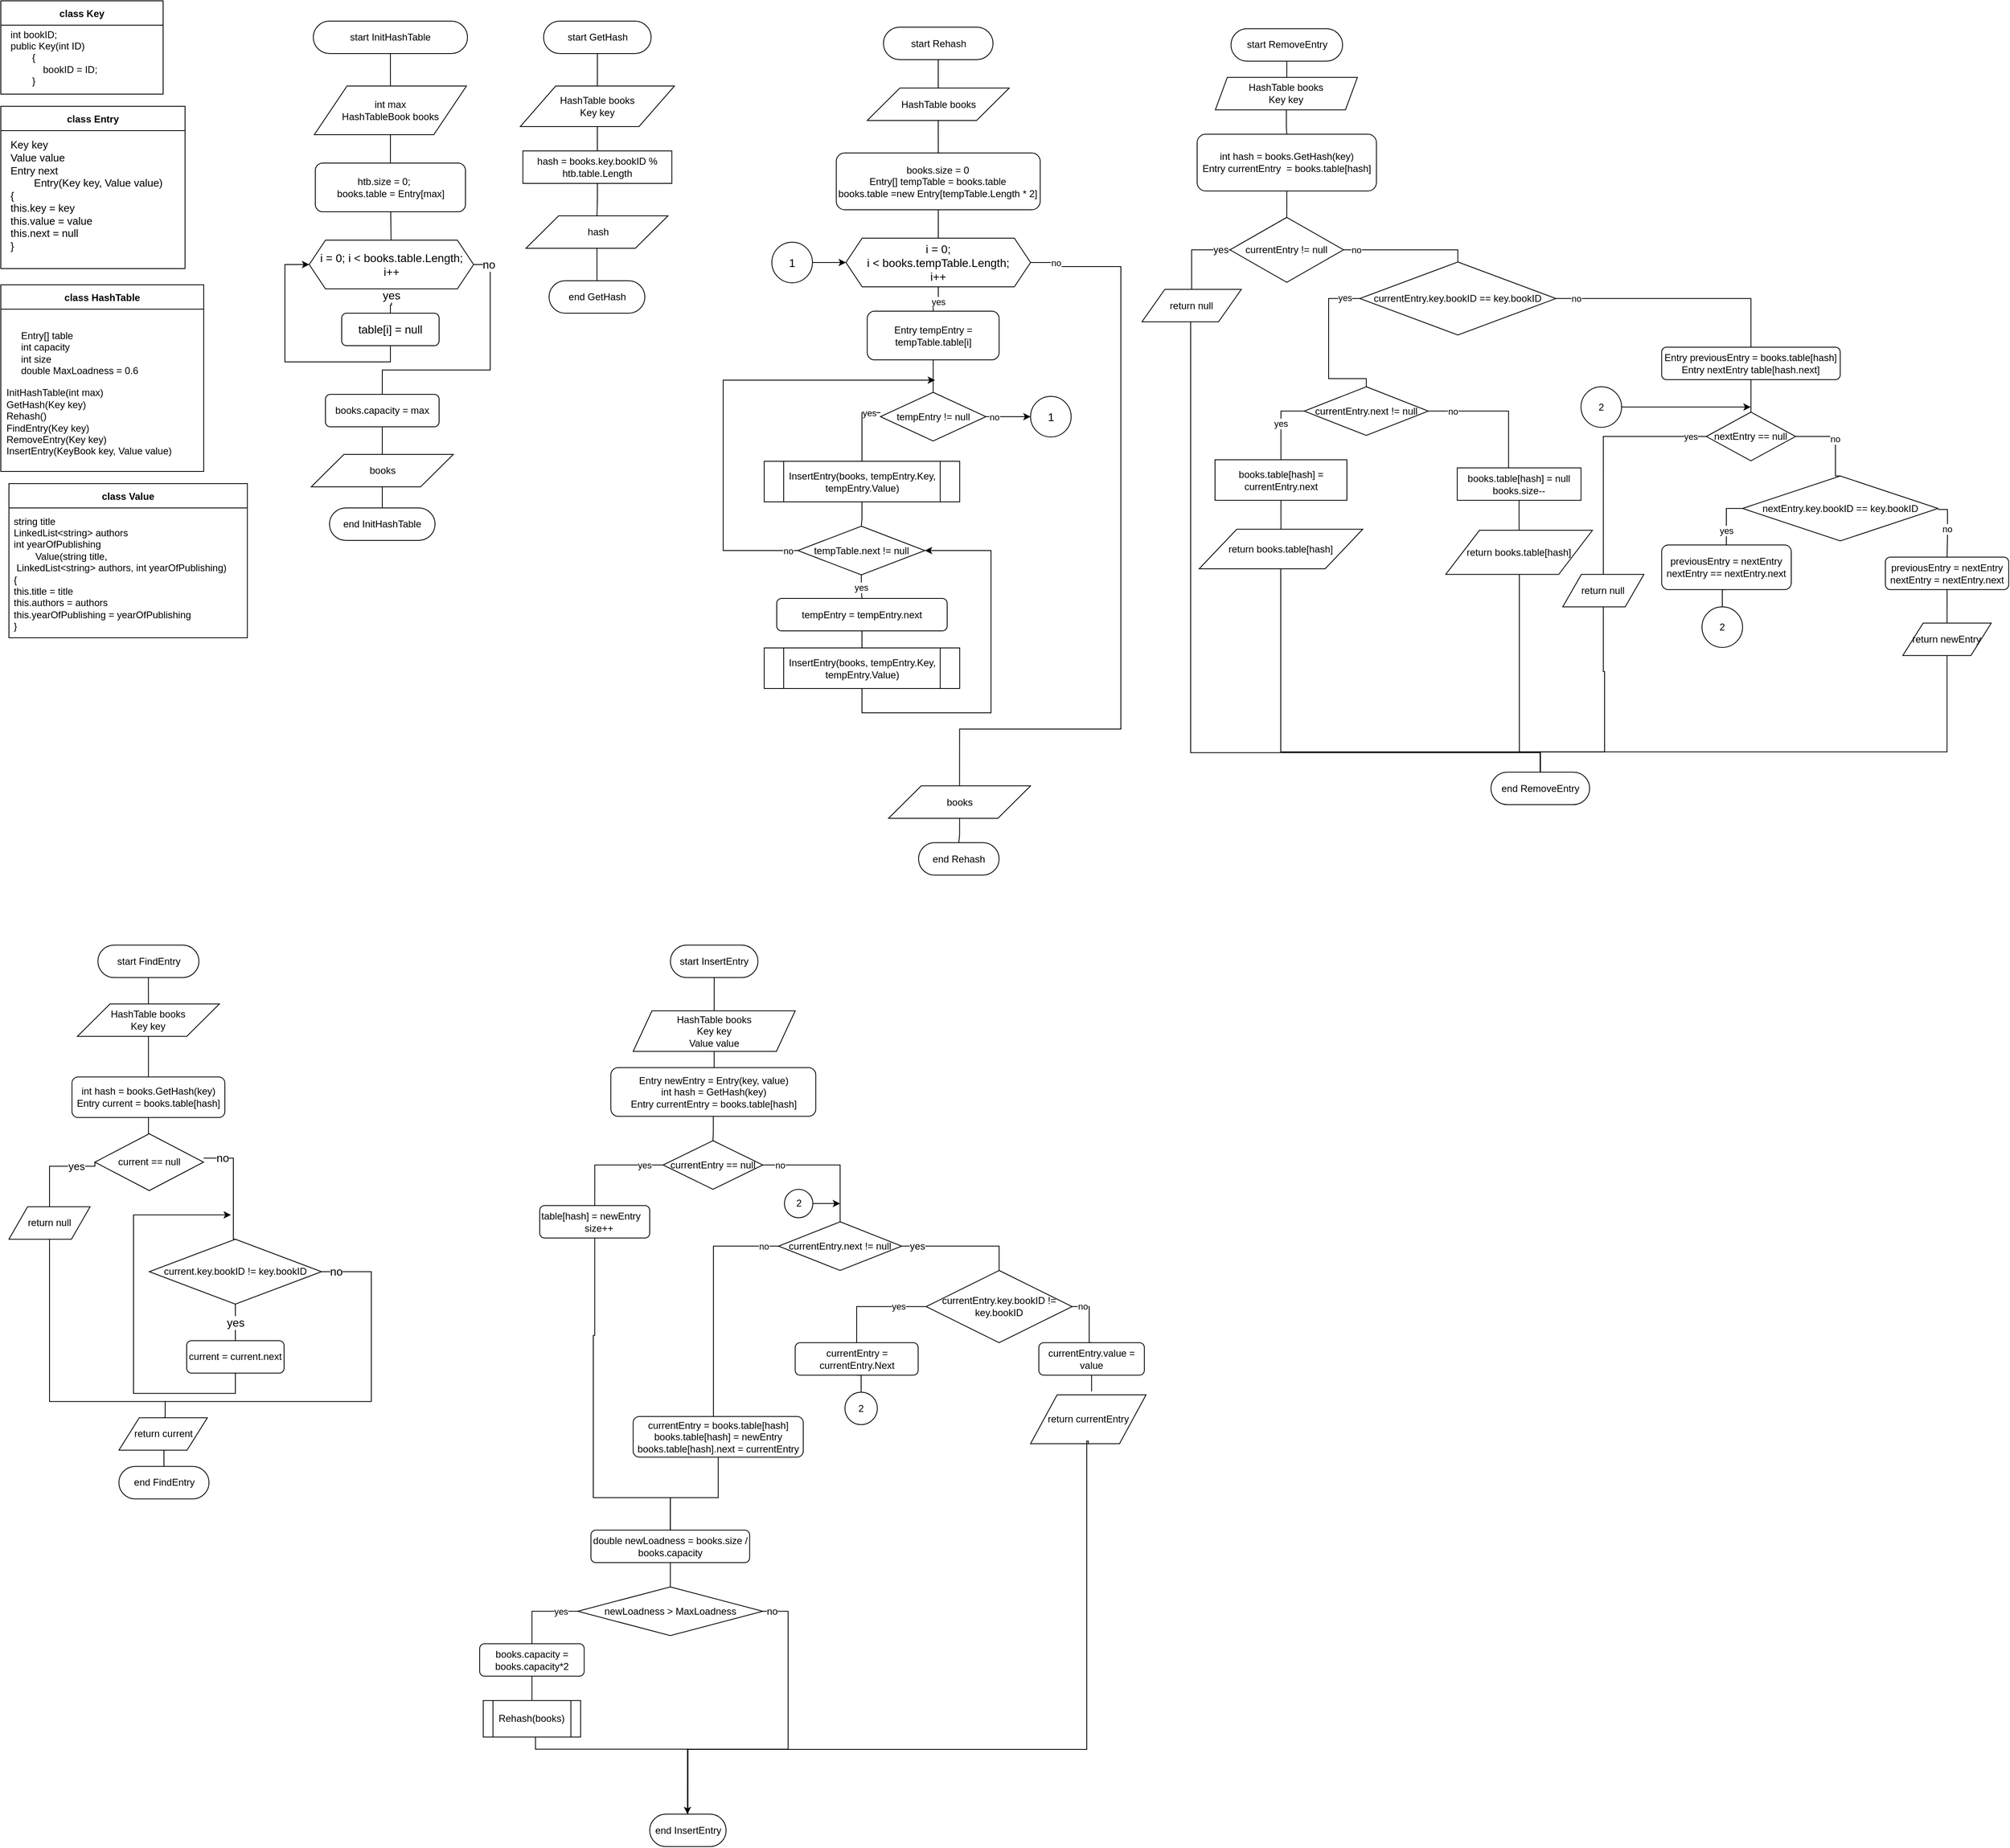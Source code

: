 <mxfile version="15.4.0" type="device" pages="2"><diagram id="ok8A2XwK3k6ATnn9OJQu" name="HashTable"><mxGraphModel dx="2363" dy="948" grid="1" gridSize="10" guides="1" tooltips="1" connect="1" arrows="1" fold="1" page="1" pageScale="1" pageWidth="827" pageHeight="1169" math="0" shadow="0"><root><mxCell id="0"/><mxCell id="1" parent="0"/><mxCell id="sD42QHLfpXHL7d7GufyO-1" value="class HashTable" style="swimlane;startSize=30;" parent="1" vertex="1"><mxGeometry x="-820" y="355" width="250" height="230" as="geometry"/></mxCell><mxCell id="sD42QHLfpXHL7d7GufyO-2" value="Entry[] table&lt;br&gt;int capacity&lt;br&gt;int size&lt;br&gt;&lt;div&gt;&lt;span&gt;double MaxLoadness = 0.6&lt;/span&gt;&lt;/div&gt;" style="text;html=1;align=left;verticalAlign=middle;resizable=0;points=[];autosize=1;strokeColor=none;fillColor=none;" parent="sD42QHLfpXHL7d7GufyO-1" vertex="1"><mxGeometry x="22.5" y="48.75" width="170" height="70" as="geometry"/></mxCell><mxCell id="sD42QHLfpXHL7d7GufyO-32" value="InitHashTable(int max)&lt;br&gt;&lt;div&gt;&lt;span&gt;GetHash(Key key)&lt;/span&gt;&lt;/div&gt;&lt;div&gt;&lt;span&gt;Rehash()&lt;/span&gt;&lt;/div&gt;&lt;div&gt;&lt;span&gt;FindEntry(Key key)&lt;/span&gt;&lt;/div&gt;&lt;div&gt;&lt;span&gt;RemoveEntry(Key key)&lt;/span&gt;&lt;/div&gt;&lt;div&gt;&lt;span&gt;InsertEntry(KeyBook key, Value value)&lt;/span&gt;&lt;/div&gt;" style="text;html=1;align=left;verticalAlign=middle;resizable=0;points=[];autosize=1;strokeColor=none;fillColor=none;" parent="sD42QHLfpXHL7d7GufyO-1" vertex="1"><mxGeometry x="5" y="118.75" width="230" height="100" as="geometry"/></mxCell><mxCell id="sD42QHLfpXHL7d7GufyO-7" value="" style="edgeStyle=orthogonalEdgeStyle;rounded=0;orthogonalLoop=1;jettySize=auto;html=1;endArrow=none;endFill=0;" parent="1" source="sD42QHLfpXHL7d7GufyO-3" target="sD42QHLfpXHL7d7GufyO-6" edge="1"><mxGeometry relative="1" as="geometry"/></mxCell><mxCell id="sD42QHLfpXHL7d7GufyO-3" value="start InitHashTable" style="rounded=1;whiteSpace=wrap;html=1;arcSize=50;" parent="1" vertex="1"><mxGeometry x="-435" y="30" width="190" height="40" as="geometry"/></mxCell><mxCell id="sD42QHLfpXHL7d7GufyO-9" value="" style="edgeStyle=orthogonalEdgeStyle;rounded=0;orthogonalLoop=1;jettySize=auto;html=1;endArrow=none;endFill=0;entryX=0.5;entryY=0;entryDx=0;entryDy=0;" parent="1" source="sD42QHLfpXHL7d7GufyO-6" target="sD42QHLfpXHL7d7GufyO-8" edge="1"><mxGeometry relative="1" as="geometry"><mxPoint x="-335" y="185" as="targetPoint"/></mxGeometry></mxCell><mxCell id="sD42QHLfpXHL7d7GufyO-6" value="int max&lt;br&gt;HashTableBook books" style="shape=parallelogram;html=1;strokeWidth=1;perimeter=parallelogramPerimeter;whiteSpace=wrap;rounded=1;arcSize=0;size=0.215;" parent="1" vertex="1"><mxGeometry x="-433.75" y="110" width="187.5" height="60" as="geometry"/></mxCell><mxCell id="sD42QHLfpXHL7d7GufyO-11" value="" style="rounded=0;orthogonalLoop=1;jettySize=auto;html=1;endArrow=none;endFill=0;" parent="1" source="sD42QHLfpXHL7d7GufyO-8" target="sD42QHLfpXHL7d7GufyO-10" edge="1"><mxGeometry relative="1" as="geometry"/></mxCell><mxCell id="sD42QHLfpXHL7d7GufyO-8" value="&lt;font style=&quot;font-size: 12px&quot;&gt;htb.size = 0;&amp;nbsp; &amp;nbsp; &amp;nbsp; &lt;br&gt;books.table = Entry[max]&lt;/font&gt;" style="rounded=1;whiteSpace=wrap;html=1;align=center;" parent="1" vertex="1"><mxGeometry x="-432.5" y="205" width="185" height="60" as="geometry"/></mxCell><mxCell id="sD42QHLfpXHL7d7GufyO-13" value="&lt;font style=&quot;font-size: 14px&quot;&gt;yes&lt;br&gt;&lt;/font&gt;" style="edgeStyle=orthogonalEdgeStyle;rounded=0;orthogonalLoop=1;jettySize=auto;html=1;entryX=0.5;entryY=0;entryDx=0;entryDy=0;endArrow=none;endFill=0;" parent="1" source="sD42QHLfpXHL7d7GufyO-10" target="sD42QHLfpXHL7d7GufyO-12" edge="1"><mxGeometry x="-0.5" relative="1" as="geometry"><mxPoint as="offset"/></mxGeometry></mxCell><mxCell id="sD42QHLfpXHL7d7GufyO-10" value="&lt;font style=&quot;font-size: 14px&quot;&gt;i = 0; i &amp;lt; books.table.Length;&lt;br&gt;i++&lt;br&gt;&lt;/font&gt;" style="shape=hexagon;perimeter=hexagonPerimeter2;whiteSpace=wrap;html=1;fixedSize=1;" parent="1" vertex="1"><mxGeometry x="-440" y="300" width="202.5" height="60" as="geometry"/></mxCell><mxCell id="sD42QHLfpXHL7d7GufyO-14" value="no" style="edgeStyle=orthogonalEdgeStyle;rounded=0;orthogonalLoop=1;jettySize=auto;html=1;entryX=1;entryY=0.5;entryDx=0;entryDy=0;endArrow=none;endFill=0;exitX=0.5;exitY=0;exitDx=0;exitDy=0;fontSize=14;startArrow=none;" parent="1" source="sD42QHLfpXHL7d7GufyO-15" target="sD42QHLfpXHL7d7GufyO-10" edge="1"><mxGeometry x="0.882" relative="1" as="geometry"><Array as="points"><mxPoint x="-350" y="460"/><mxPoint x="-217" y="460"/><mxPoint x="-217" y="330"/></Array><mxPoint as="offset"/></mxGeometry></mxCell><mxCell id="QHOYxGoZ-pJLTybrdgof-8" style="edgeStyle=orthogonalEdgeStyle;rounded=0;orthogonalLoop=1;jettySize=auto;html=1;exitX=0.5;exitY=1;exitDx=0;exitDy=0;entryX=0;entryY=0.5;entryDx=0;entryDy=0;fontFamily=Helvetica;fontSize=12;fontColor=default;" parent="1" source="sD42QHLfpXHL7d7GufyO-12" target="sD42QHLfpXHL7d7GufyO-10" edge="1"><mxGeometry relative="1" as="geometry"><Array as="points"><mxPoint x="-340" y="450"/><mxPoint x="-470" y="450"/><mxPoint x="-470" y="330"/></Array></mxGeometry></mxCell><mxCell id="sD42QHLfpXHL7d7GufyO-12" value="&lt;font style=&quot;font-size: 14px&quot;&gt;table[i] = null&lt;/font&gt;" style="rounded=1;whiteSpace=wrap;html=1;" parent="1" vertex="1"><mxGeometry x="-400" y="390" width="120" height="40" as="geometry"/></mxCell><mxCell id="sD42QHLfpXHL7d7GufyO-34" value="" style="edgeStyle=orthogonalEdgeStyle;rounded=0;orthogonalLoop=1;jettySize=auto;html=1;endArrow=none;endFill=0;" parent="1" source="sD42QHLfpXHL7d7GufyO-15" target="sD42QHLfpXHL7d7GufyO-33" edge="1"><mxGeometry relative="1" as="geometry"/></mxCell><mxCell id="sD42QHLfpXHL7d7GufyO-15" value="books.capacity = max" style="rounded=1;whiteSpace=wrap;html=1;" parent="1" vertex="1"><mxGeometry x="-420" y="490" width="140" height="40" as="geometry"/></mxCell><mxCell id="sD42QHLfpXHL7d7GufyO-17" value="end InitHashTable" style="rounded=1;whiteSpace=wrap;html=1;arcSize=50;" parent="1" vertex="1"><mxGeometry x="-415" y="630" width="130" height="40" as="geometry"/></mxCell><mxCell id="sD42QHLfpXHL7d7GufyO-19" value="" style="edgeStyle=orthogonalEdgeStyle;rounded=0;orthogonalLoop=1;jettySize=auto;html=1;endArrow=none;endFill=0;" parent="1" source="sD42QHLfpXHL7d7GufyO-20" target="sD42QHLfpXHL7d7GufyO-24" edge="1"><mxGeometry relative="1" as="geometry"/></mxCell><mxCell id="sD42QHLfpXHL7d7GufyO-20" value="start GetHash" style="rounded=1;whiteSpace=wrap;html=1;arcSize=50;" parent="1" vertex="1"><mxGeometry x="-151.25" y="30" width="132.5" height="40" as="geometry"/></mxCell><mxCell id="1Ml5t0BeykzjWLmWMMlQ-3" value="" style="edgeStyle=orthogonalEdgeStyle;rounded=0;orthogonalLoop=1;jettySize=auto;html=1;endArrow=none;endFill=0;" parent="1" source="sD42QHLfpXHL7d7GufyO-24" target="1Ml5t0BeykzjWLmWMMlQ-2" edge="1"><mxGeometry relative="1" as="geometry"/></mxCell><mxCell id="sD42QHLfpXHL7d7GufyO-24" value="HashTable books&lt;br&gt;Key key" style="shape=parallelogram;html=1;strokeWidth=1;perimeter=parallelogramPerimeter;whiteSpace=wrap;rounded=1;arcSize=0;size=0.23;" parent="1" vertex="1"><mxGeometry x="-180" y="110" width="190" height="50" as="geometry"/></mxCell><mxCell id="sD42QHLfpXHL7d7GufyO-26" value="class Key" style="swimlane;startSize=30;" parent="1" vertex="1"><mxGeometry x="-820" y="5" width="200" height="115" as="geometry"/></mxCell><mxCell id="sD42QHLfpXHL7d7GufyO-27" value="&lt;div&gt;int bookID;&lt;/div&gt;&lt;div&gt;&lt;span style=&quot;&quot;&gt;&#9;&lt;/span&gt;&lt;/div&gt;&lt;span style=&quot;&quot;&gt;public Key(int ID)&lt;/span&gt;&lt;br style=&quot;&quot;&gt;&lt;span style=&quot;&quot;&gt;&amp;nbsp; &amp;nbsp; &amp;nbsp; &amp;nbsp; {&lt;/span&gt;&lt;br style=&quot;&quot;&gt;&lt;span style=&quot;&quot;&gt;&amp;nbsp; &amp;nbsp; &amp;nbsp; &amp;nbsp; &amp;nbsp; &amp;nbsp; bookID = ID;&lt;/span&gt;&lt;br style=&quot;&quot;&gt;&lt;span style=&quot;&quot;&gt;&amp;nbsp; &amp;nbsp; &amp;nbsp; &amp;nbsp; }&lt;/span&gt;" style="text;html=1;align=left;verticalAlign=middle;resizable=0;points=[];autosize=1;strokeColor=none;fillColor=none;" parent="sD42QHLfpXHL7d7GufyO-26" vertex="1"><mxGeometry x="10" y="25" width="130" height="90" as="geometry"/></mxCell><mxCell id="sD42QHLfpXHL7d7GufyO-28" value="class Value" style="swimlane;startSize=30;" parent="1" vertex="1"><mxGeometry x="-810" y="600" width="293.75" height="190" as="geometry"/></mxCell><mxCell id="sD42QHLfpXHL7d7GufyO-29" value="&lt;div&gt;string title&lt;/div&gt;&lt;div&gt;LinkedList&amp;lt;string&amp;gt; authors&lt;/div&gt;&lt;div&gt;int yearOfPublishing&lt;/div&gt;&lt;div&gt;&lt;div&gt;&lt;span style=&quot;white-space: pre&quot;&gt;&#9;&lt;/span&gt;Value(string title,&lt;/div&gt;&lt;div&gt;&amp;nbsp;LinkedList&amp;lt;string&amp;gt; authors, int yearOfPublishing)&lt;/div&gt;&lt;div&gt;{&lt;/div&gt;&lt;div&gt;this.title = title&lt;/div&gt;&lt;div&gt;this.authors = authors&lt;/div&gt;&lt;div&gt;this.yearOfPublishing = yearOfPublishing&lt;/div&gt;&lt;div&gt;}&lt;/div&gt;&lt;/div&gt;" style="text;html=1;align=left;verticalAlign=middle;resizable=0;points=[];autosize=1;strokeColor=none;fillColor=none;" parent="sD42QHLfpXHL7d7GufyO-28" vertex="1"><mxGeometry x="3.75" y="30.63" width="290" height="160" as="geometry"/></mxCell><mxCell id="sD42QHLfpXHL7d7GufyO-30" value="class Entry" style="swimlane;startSize=30;" parent="1" vertex="1"><mxGeometry x="-820" y="135" width="227" height="200" as="geometry"/></mxCell><mxCell id="sD42QHLfpXHL7d7GufyO-31" value="&lt;div style=&quot;font-size: 13px;&quot;&gt;Key key&lt;/div&gt;&lt;div style=&quot;font-size: 13px;&quot;&gt;Value value&lt;/div&gt;&lt;div style=&quot;font-size: 13px;&quot;&gt;Entry next&lt;/div&gt;&lt;div style=&quot;font-size: 13px;&quot;&gt;&lt;div style=&quot;font-size: 13px;&quot;&gt;&lt;span style=&quot;white-space: pre; font-size: 13px;&quot;&gt;&#9;&lt;/span&gt;Entry(Key key, Value value)&lt;/div&gt;&lt;div style=&quot;font-size: 13px;&quot;&gt;{&lt;/div&gt;&lt;div style=&quot;font-size: 13px;&quot;&gt;this.key = key&lt;/div&gt;&lt;div style=&quot;font-size: 13px;&quot;&gt;this.value = value&lt;/div&gt;&lt;div style=&quot;font-size: 13px;&quot;&gt;this.next = null&lt;/div&gt;&lt;div style=&quot;font-size: 13px;&quot;&gt;}&lt;/div&gt;&lt;/div&gt;" style="text;html=1;align=left;verticalAlign=middle;resizable=0;points=[];autosize=1;strokeColor=none;fillColor=none;fontSize=13;" parent="sD42QHLfpXHL7d7GufyO-30" vertex="1"><mxGeometry x="10" y="35" width="210" height="150" as="geometry"/></mxCell><mxCell id="sD42QHLfpXHL7d7GufyO-35" value="" style="edgeStyle=orthogonalEdgeStyle;rounded=0;orthogonalLoop=1;jettySize=auto;html=1;endArrow=none;endFill=0;entryX=0.5;entryY=0;entryDx=0;entryDy=0;" parent="1" source="sD42QHLfpXHL7d7GufyO-33" target="sD42QHLfpXHL7d7GufyO-17" edge="1"><mxGeometry relative="1" as="geometry"><mxPoint x="-350" y="630" as="targetPoint"/></mxGeometry></mxCell><mxCell id="sD42QHLfpXHL7d7GufyO-33" value="books" style="shape=parallelogram;html=1;strokeWidth=1;perimeter=parallelogramPerimeter;whiteSpace=wrap;rounded=1;arcSize=0;size=0.23;" parent="1" vertex="1"><mxGeometry x="-437.5" y="564" width="175" height="40" as="geometry"/></mxCell><mxCell id="1Ml5t0BeykzjWLmWMMlQ-6" value="" style="edgeStyle=orthogonalEdgeStyle;rounded=0;orthogonalLoop=1;jettySize=auto;html=1;endArrow=none;endFill=0;" parent="1" source="1Ml5t0BeykzjWLmWMMlQ-1" target="1Ml5t0BeykzjWLmWMMlQ-5" edge="1"><mxGeometry relative="1" as="geometry"/></mxCell><mxCell id="1Ml5t0BeykzjWLmWMMlQ-1" value="&amp;nbsp;hash" style="shape=parallelogram;html=1;strokeWidth=1;perimeter=parallelogramPerimeter;whiteSpace=wrap;rounded=1;arcSize=0;size=0.23;" parent="1" vertex="1"><mxGeometry x="-173" y="270" width="175" height="40" as="geometry"/></mxCell><mxCell id="1Ml5t0BeykzjWLmWMMlQ-4" value="" style="edgeStyle=orthogonalEdgeStyle;rounded=0;orthogonalLoop=1;jettySize=auto;html=1;endArrow=none;endFill=0;" parent="1" source="1Ml5t0BeykzjWLmWMMlQ-2" target="1Ml5t0BeykzjWLmWMMlQ-1" edge="1"><mxGeometry relative="1" as="geometry"/></mxCell><mxCell id="1Ml5t0BeykzjWLmWMMlQ-2" value="hash = books.key.bookID % htb.table.Length" style="rounded=1;whiteSpace=wrap;html=1;strokeWidth=1;arcSize=0;" parent="1" vertex="1"><mxGeometry x="-176.75" y="190" width="183.5" height="40" as="geometry"/></mxCell><mxCell id="1Ml5t0BeykzjWLmWMMlQ-5" value="end GetHash" style="rounded=1;whiteSpace=wrap;html=1;arcSize=50;" parent="1" vertex="1"><mxGeometry x="-144.5" y="350" width="118" height="40" as="geometry"/></mxCell><mxCell id="1Ml5t0BeykzjWLmWMMlQ-7" value="" style="edgeStyle=orthogonalEdgeStyle;rounded=0;orthogonalLoop=1;jettySize=auto;html=1;endArrow=none;endFill=0;" parent="1" source="1Ml5t0BeykzjWLmWMMlQ-8" target="1Ml5t0BeykzjWLmWMMlQ-12" edge="1"><mxGeometry relative="1" as="geometry"/></mxCell><mxCell id="1Ml5t0BeykzjWLmWMMlQ-8" value="start Rehash" style="rounded=1;whiteSpace=wrap;html=1;arcSize=50;" parent="1" vertex="1"><mxGeometry x="267.5" y="37.5" width="135" height="40" as="geometry"/></mxCell><mxCell id="1Ml5t0BeykzjWLmWMMlQ-11" value="" style="edgeStyle=orthogonalEdgeStyle;rounded=0;orthogonalLoop=1;jettySize=auto;html=1;endArrow=none;endFill=0;" parent="1" source="1Ml5t0BeykzjWLmWMMlQ-12" target="1Ml5t0BeykzjWLmWMMlQ-16" edge="1"><mxGeometry relative="1" as="geometry"/></mxCell><mxCell id="1Ml5t0BeykzjWLmWMMlQ-12" value="HashTable books" style="shape=parallelogram;html=1;strokeWidth=1;perimeter=parallelogramPerimeter;whiteSpace=wrap;rounded=1;arcSize=0;size=0.23;" parent="1" vertex="1"><mxGeometry x="247.5" y="112.5" width="175" height="40" as="geometry"/></mxCell><mxCell id="1Ml5t0BeykzjWLmWMMlQ-13" value="" style="edgeStyle=orthogonalEdgeStyle;rounded=0;orthogonalLoop=1;jettySize=auto;html=1;endArrow=none;endFill=0;" parent="1" source="1Ml5t0BeykzjWLmWMMlQ-14" target="1Ml5t0BeykzjWLmWMMlQ-17" edge="1"><mxGeometry relative="1" as="geometry"/></mxCell><mxCell id="1Ml5t0BeykzjWLmWMMlQ-14" value="books" style="shape=parallelogram;html=1;strokeWidth=1;perimeter=parallelogramPerimeter;whiteSpace=wrap;rounded=1;arcSize=0;size=0.23;" parent="1" vertex="1"><mxGeometry x="273.75" y="972.5" width="175" height="40" as="geometry"/></mxCell><mxCell id="1Ml5t0BeykzjWLmWMMlQ-19" value="" style="edgeStyle=orthogonalEdgeStyle;rounded=0;orthogonalLoop=1;jettySize=auto;html=1;endArrow=none;endFill=0;" parent="1" source="1Ml5t0BeykzjWLmWMMlQ-16" target="1Ml5t0BeykzjWLmWMMlQ-18" edge="1"><mxGeometry relative="1" as="geometry"/></mxCell><mxCell id="1Ml5t0BeykzjWLmWMMlQ-16" value="books.size = 0&lt;br&gt;Entry[] tempTable = books.table&lt;br&gt;books.table =new Entry[tempTable.Length * 2]" style="rounded=1;whiteSpace=wrap;html=1;" parent="1" vertex="1"><mxGeometry x="209.38" y="192.5" width="251.25" height="70" as="geometry"/></mxCell><mxCell id="1Ml5t0BeykzjWLmWMMlQ-17" value="end Rehash" style="rounded=1;whiteSpace=wrap;html=1;arcSize=50;" parent="1" vertex="1"><mxGeometry x="310.74" y="1042.5" width="99.25" height="40" as="geometry"/></mxCell><mxCell id="1Ml5t0BeykzjWLmWMMlQ-23" value="yes" style="edgeStyle=orthogonalEdgeStyle;rounded=0;orthogonalLoop=1;jettySize=auto;html=1;endArrow=none;endFill=0;" parent="1" source="1Ml5t0BeykzjWLmWMMlQ-18" target="1Ml5t0BeykzjWLmWMMlQ-21" edge="1"><mxGeometry relative="1" as="geometry"/></mxCell><mxCell id="1Ml5t0BeykzjWLmWMMlQ-33" value="no" style="edgeStyle=orthogonalEdgeStyle;rounded=0;orthogonalLoop=1;jettySize=auto;html=1;entryX=0.5;entryY=0;entryDx=0;entryDy=0;endArrow=none;endFill=0;exitX=1;exitY=0.5;exitDx=0;exitDy=0;" parent="1" source="1Ml5t0BeykzjWLmWMMlQ-18" target="1Ml5t0BeykzjWLmWMMlQ-14" edge="1"><mxGeometry x="-0.935" relative="1" as="geometry"><Array as="points"><mxPoint x="480" y="327.5"/><mxPoint x="480" y="332.5"/><mxPoint x="560" y="332.5"/><mxPoint x="560" y="902.5"/><mxPoint x="361" y="902.5"/></Array><mxPoint as="offset"/><mxPoint x="460" y="522.5" as="sourcePoint"/></mxGeometry></mxCell><mxCell id="1Ml5t0BeykzjWLmWMMlQ-18" value="&lt;font style=&quot;font-size: 14px&quot;&gt;i = 0; &lt;br&gt;i &amp;lt; books.tempTable.Length;&lt;br&gt;i++&lt;br&gt;&lt;/font&gt;" style="shape=hexagon;perimeter=hexagonPerimeter2;whiteSpace=wrap;html=1;fixedSize=1;" parent="1" vertex="1"><mxGeometry x="221.25" y="297.5" width="227.5" height="60" as="geometry"/></mxCell><mxCell id="1Ml5t0BeykzjWLmWMMlQ-25" value="yes" style="edgeStyle=orthogonalEdgeStyle;rounded=0;orthogonalLoop=1;jettySize=auto;html=1;entryX=0.5;entryY=0;entryDx=0;entryDy=0;endArrow=none;endFill=0;" parent="1" source="1Ml5t0BeykzjWLmWMMlQ-20" target="QHOYxGoZ-pJLTybrdgof-16" edge="1"><mxGeometry x="-0.798" relative="1" as="geometry"><Array as="points"><mxPoint x="241" y="512.5"/><mxPoint x="241" y="597.5"/></Array><mxPoint x="245.5" y="572.5" as="targetPoint"/><mxPoint as="offset"/></mxGeometry></mxCell><mxCell id="1Ml5t0BeykzjWLmWMMlQ-26" value="no" style="edgeStyle=orthogonalEdgeStyle;rounded=0;orthogonalLoop=1;jettySize=auto;html=1;endArrow=classic;endFill=1;entryX=0;entryY=0.5;entryDx=0;entryDy=0;" parent="1" source="1Ml5t0BeykzjWLmWMMlQ-20" target="QHOYxGoZ-pJLTybrdgof-13" edge="1"><mxGeometry x="-0.636" relative="1" as="geometry"><mxPoint as="offset"/><mxPoint x="470" y="512.5" as="targetPoint"/></mxGeometry></mxCell><mxCell id="1Ml5t0BeykzjWLmWMMlQ-20" value="tempEntry != null" style="strokeWidth=1;html=1;shape=mxgraph.flowchart.decision;whiteSpace=wrap;rounded=1;arcSize=0;" parent="1" vertex="1"><mxGeometry x="263.74" y="487.5" width="130" height="60" as="geometry"/></mxCell><mxCell id="1Ml5t0BeykzjWLmWMMlQ-24" value="" style="edgeStyle=orthogonalEdgeStyle;rounded=0;orthogonalLoop=1;jettySize=auto;html=1;endArrow=none;endFill=0;" parent="1" source="1Ml5t0BeykzjWLmWMMlQ-21" target="1Ml5t0BeykzjWLmWMMlQ-20" edge="1"><mxGeometry relative="1" as="geometry"/></mxCell><mxCell id="1Ml5t0BeykzjWLmWMMlQ-21" value="Entry tempEntry = tempTable.table[i]" style="rounded=1;whiteSpace=wrap;html=1;" parent="1" vertex="1"><mxGeometry x="247.5" y="387.5" width="162.49" height="60" as="geometry"/></mxCell><mxCell id="1Ml5t0BeykzjWLmWMMlQ-28" value="" style="edgeStyle=orthogonalEdgeStyle;rounded=0;orthogonalLoop=1;jettySize=auto;html=1;endArrow=none;endFill=0;exitX=0.5;exitY=1;exitDx=0;exitDy=0;" parent="1" source="QHOYxGoZ-pJLTybrdgof-16" target="1Ml5t0BeykzjWLmWMMlQ-27" edge="1"><mxGeometry relative="1" as="geometry"><mxPoint x="245.5" y="612.5" as="sourcePoint"/></mxGeometry></mxCell><mxCell id="1Ml5t0BeykzjWLmWMMlQ-30" value="yes" style="edgeStyle=orthogonalEdgeStyle;rounded=0;orthogonalLoop=1;jettySize=auto;html=1;endArrow=none;endFill=0;" parent="1" source="1Ml5t0BeykzjWLmWMMlQ-27" target="1Ml5t0BeykzjWLmWMMlQ-29" edge="1"><mxGeometry relative="1" as="geometry"/></mxCell><mxCell id="1Ml5t0BeykzjWLmWMMlQ-32" value="no" style="edgeStyle=orthogonalEdgeStyle;rounded=0;orthogonalLoop=1;jettySize=auto;html=1;endArrow=classic;endFill=1;exitX=0;exitY=0.5;exitDx=0;exitDy=0;exitPerimeter=0;" parent="1" source="1Ml5t0BeykzjWLmWMMlQ-27" edge="1"><mxGeometry x="-0.953" relative="1" as="geometry"><mxPoint x="331" y="472.5" as="targetPoint"/><Array as="points"><mxPoint x="70" y="682.5"/><mxPoint x="70" y="472.5"/></Array><mxPoint x="1" as="offset"/><mxPoint x="310" y="682.5" as="sourcePoint"/></mxGeometry></mxCell><mxCell id="QHOYxGoZ-pJLTybrdgof-12" style="edgeStyle=none;rounded=0;orthogonalLoop=1;jettySize=auto;html=1;exitX=0;exitY=0.5;exitDx=0;exitDy=0;exitPerimeter=0;fontFamily=Helvetica;fontSize=14;fontColor=default;endArrow=none;endFill=0;endSize=6;" parent="1" source="1Ml5t0BeykzjWLmWMMlQ-27" edge="1"><mxGeometry relative="1" as="geometry"><mxPoint x="174" y="682.5" as="targetPoint"/></mxGeometry></mxCell><mxCell id="1Ml5t0BeykzjWLmWMMlQ-27" value="tempTable.next != null" style="strokeWidth=1;html=1;shape=mxgraph.flowchart.decision;whiteSpace=wrap;rounded=1;arcSize=0;" parent="1" vertex="1"><mxGeometry x="162" y="652.5" width="156.5" height="60" as="geometry"/></mxCell><mxCell id="1Ml5t0BeykzjWLmWMMlQ-31" style="edgeStyle=orthogonalEdgeStyle;rounded=0;orthogonalLoop=1;jettySize=auto;html=1;endArrow=classic;endFill=1;entryX=1;entryY=0.5;entryDx=0;entryDy=0;entryPerimeter=0;exitX=0.5;exitY=1;exitDx=0;exitDy=0;" parent="1" source="QHOYxGoZ-pJLTybrdgof-17" target="1Ml5t0BeykzjWLmWMMlQ-27" edge="1"><mxGeometry relative="1" as="geometry"><mxPoint x="180" y="682.5" as="targetPoint"/><Array as="points"><mxPoint x="241" y="882.5"/><mxPoint x="400" y="882.5"/><mxPoint x="400" y="682.5"/></Array><mxPoint x="241" y="812.5" as="sourcePoint"/></mxGeometry></mxCell><mxCell id="QHOYxGoZ-pJLTybrdgof-18" style="edgeStyle=orthogonalEdgeStyle;rounded=0;orthogonalLoop=1;jettySize=auto;html=1;exitX=0.5;exitY=1;exitDx=0;exitDy=0;entryX=0.5;entryY=0;entryDx=0;entryDy=0;fontFamily=Helvetica;fontSize=12;fontColor=default;startArrow=none;startFill=0;endArrow=none;endFill=0;endSize=6;" parent="1" source="1Ml5t0BeykzjWLmWMMlQ-29" target="QHOYxGoZ-pJLTybrdgof-17" edge="1"><mxGeometry relative="1" as="geometry"/></mxCell><mxCell id="1Ml5t0BeykzjWLmWMMlQ-29" value="tempEntry = tempEntry.next&lt;br&gt;" style="rounded=1;whiteSpace=wrap;html=1;align=center;" parent="1" vertex="1"><mxGeometry x="136" y="741.5" width="210" height="40" as="geometry"/></mxCell><mxCell id="1Ml5t0BeykzjWLmWMMlQ-34" value="" style="edgeStyle=orthogonalEdgeStyle;rounded=0;orthogonalLoop=1;jettySize=auto;html=1;endArrow=none;endFill=0;" parent="1" source="1Ml5t0BeykzjWLmWMMlQ-35" target="1Ml5t0BeykzjWLmWMMlQ-38" edge="1"><mxGeometry relative="1" as="geometry"/></mxCell><mxCell id="1Ml5t0BeykzjWLmWMMlQ-35" value="start FindEntry" style="rounded=1;whiteSpace=wrap;html=1;arcSize=50;" parent="1" vertex="1"><mxGeometry x="-700.38" y="1168.75" width="124.5" height="40" as="geometry"/></mxCell><mxCell id="MRywFvQwT8ZPnyKdNcHM-2" value="" style="edgeStyle=orthogonalEdgeStyle;rounded=0;orthogonalLoop=1;jettySize=auto;html=1;endArrow=none;endFill=0;" parent="1" source="1Ml5t0BeykzjWLmWMMlQ-38" target="MRywFvQwT8ZPnyKdNcHM-1" edge="1"><mxGeometry relative="1" as="geometry"/></mxCell><mxCell id="1Ml5t0BeykzjWLmWMMlQ-38" value="HashTable books&lt;br&gt;Key key" style="shape=parallelogram;html=1;strokeWidth=1;perimeter=parallelogramPerimeter;whiteSpace=wrap;rounded=1;arcSize=0;size=0.23;" parent="1" vertex="1"><mxGeometry x="-725.63" y="1241.25" width="175" height="40" as="geometry"/></mxCell><mxCell id="MRywFvQwT8ZPnyKdNcHM-4" value="" style="edgeStyle=orthogonalEdgeStyle;rounded=0;orthogonalLoop=1;jettySize=auto;html=1;endArrow=none;endFill=0;" parent="1" source="MRywFvQwT8ZPnyKdNcHM-1" target="MRywFvQwT8ZPnyKdNcHM-3" edge="1"><mxGeometry relative="1" as="geometry"/></mxCell><mxCell id="MRywFvQwT8ZPnyKdNcHM-1" value="int hash = books.GetHash(key)&lt;br&gt;Entry current = books.table[hash]" style="rounded=1;whiteSpace=wrap;html=1;" parent="1" vertex="1"><mxGeometry x="-732.32" y="1331.25" width="188.37" height="50" as="geometry"/></mxCell><mxCell id="MRywFvQwT8ZPnyKdNcHM-6" value="no" style="edgeStyle=orthogonalEdgeStyle;rounded=0;orthogonalLoop=1;jettySize=auto;html=1;entryX=0.5;entryY=0;entryDx=0;entryDy=0;entryPerimeter=0;endArrow=none;endFill=0;fontSize=14;" parent="1" source="MRywFvQwT8ZPnyKdNcHM-3" target="MRywFvQwT8ZPnyKdNcHM-5" edge="1"><mxGeometry x="-0.659" relative="1" as="geometry"><Array as="points"><mxPoint x="-533.5" y="1431.25"/></Array><mxPoint as="offset"/></mxGeometry></mxCell><mxCell id="MRywFvQwT8ZPnyKdNcHM-9" value="yes" style="edgeStyle=orthogonalEdgeStyle;rounded=0;orthogonalLoop=1;jettySize=auto;html=1;entryX=0.5;entryY=0;entryDx=0;entryDy=0;endArrow=none;endFill=0;exitX=0;exitY=0.5;exitDx=0;exitDy=0;exitPerimeter=0;fontSize=13;" parent="1" source="MRywFvQwT8ZPnyKdNcHM-3" target="MRywFvQwT8ZPnyKdNcHM-8" edge="1"><mxGeometry x="-0.506" relative="1" as="geometry"><Array as="points"><mxPoint x="-704.5" y="1441.25"/><mxPoint x="-759.5" y="1441.25"/></Array><mxPoint as="offset"/></mxGeometry></mxCell><mxCell id="MRywFvQwT8ZPnyKdNcHM-3" value="current == null" style="strokeWidth=1;html=1;shape=mxgraph.flowchart.decision;whiteSpace=wrap;rounded=1;arcSize=0;" parent="1" vertex="1"><mxGeometry x="-704.07" y="1401.25" width="133.87" height="70" as="geometry"/></mxCell><mxCell id="MRywFvQwT8ZPnyKdNcHM-11" value="no&lt;br style=&quot;font-size: 14px;&quot;&gt;" style="edgeStyle=orthogonalEdgeStyle;rounded=0;orthogonalLoop=1;jettySize=auto;html=1;entryX=0.5;entryY=0;entryDx=0;entryDy=0;endArrow=none;endFill=0;exitX=1;exitY=0.5;exitDx=0;exitDy=0;exitPerimeter=0;endSize=6;fontSize=14;" parent="1" source="MRywFvQwT8ZPnyKdNcHM-5" target="MRywFvQwT8ZPnyKdNcHM-10" edge="1"><mxGeometry x="-0.926" relative="1" as="geometry"><Array as="points"><mxPoint x="-363.5" y="1571.25"/><mxPoint x="-363.5" y="1731.25"/><mxPoint x="-617.5" y="1731.25"/></Array><mxPoint x="-387.171" y="1629.25" as="targetPoint"/><mxPoint as="offset"/></mxGeometry></mxCell><mxCell id="MRywFvQwT8ZPnyKdNcHM-13" value="yes" style="edgeStyle=orthogonalEdgeStyle;rounded=0;orthogonalLoop=1;jettySize=auto;html=1;entryX=0.5;entryY=0;entryDx=0;entryDy=0;endArrow=none;endFill=0;fontSize=14;" parent="1" source="MRywFvQwT8ZPnyKdNcHM-5" target="MRywFvQwT8ZPnyKdNcHM-12" edge="1"><mxGeometry relative="1" as="geometry"/></mxCell><mxCell id="MRywFvQwT8ZPnyKdNcHM-5" value="current.key.bookID != key.bookID" style="strokeWidth=1;html=1;shape=mxgraph.flowchart.decision;whiteSpace=wrap;rounded=1;arcSize=0;" parent="1" vertex="1"><mxGeometry x="-637" y="1531.25" width="212" height="80" as="geometry"/></mxCell><mxCell id="MRywFvQwT8ZPnyKdNcHM-16" style="edgeStyle=orthogonalEdgeStyle;rounded=0;orthogonalLoop=1;jettySize=auto;html=1;endArrow=none;endFill=0;entryX=0.5;entryY=0;entryDx=0;entryDy=0;" parent="1" source="MRywFvQwT8ZPnyKdNcHM-8" target="MRywFvQwT8ZPnyKdNcHM-10" edge="1"><mxGeometry relative="1" as="geometry"><Array as="points"><mxPoint x="-759.5" y="1731.25"/><mxPoint x="-617.5" y="1731.25"/></Array></mxGeometry></mxCell><mxCell id="MRywFvQwT8ZPnyKdNcHM-8" value="return null" style="shape=parallelogram;html=1;strokeWidth=1;perimeter=parallelogramPerimeter;whiteSpace=wrap;rounded=1;arcSize=0;size=0.23;" parent="1" vertex="1"><mxGeometry x="-810" y="1491.25" width="100" height="40" as="geometry"/></mxCell><mxCell id="QHOYxGoZ-pJLTybrdgof-19" style="edgeStyle=orthogonalEdgeStyle;rounded=0;orthogonalLoop=1;jettySize=auto;html=1;exitX=0.5;exitY=1;exitDx=0;exitDy=0;entryX=0.5;entryY=0;entryDx=0;entryDy=0;fontFamily=Helvetica;fontSize=12;fontColor=default;startArrow=none;startFill=0;endArrow=none;endFill=0;endSize=6;" parent="1" source="MRywFvQwT8ZPnyKdNcHM-10" target="MRywFvQwT8ZPnyKdNcHM-15" edge="1"><mxGeometry relative="1" as="geometry"/></mxCell><mxCell id="MRywFvQwT8ZPnyKdNcHM-10" value="return current" style="shape=parallelogram;html=1;strokeWidth=1;perimeter=parallelogramPerimeter;whiteSpace=wrap;rounded=1;arcSize=0;size=0.23;" parent="1" vertex="1"><mxGeometry x="-674.5" y="1751.25" width="109" height="40" as="geometry"/></mxCell><mxCell id="MRywFvQwT8ZPnyKdNcHM-14" style="edgeStyle=orthogonalEdgeStyle;rounded=0;orthogonalLoop=1;jettySize=auto;html=1;endArrow=classic;endFill=1;" parent="1" source="MRywFvQwT8ZPnyKdNcHM-12" edge="1"><mxGeometry relative="1" as="geometry"><mxPoint x="-536.5" y="1501.25" as="targetPoint"/><Array as="points"><mxPoint x="-530.5" y="1721.25"/><mxPoint x="-656.5" y="1721.25"/><mxPoint x="-656.5" y="1501.25"/></Array></mxGeometry></mxCell><mxCell id="MRywFvQwT8ZPnyKdNcHM-12" value="current = current.next" style="rounded=1;whiteSpace=wrap;html=1;" parent="1" vertex="1"><mxGeometry x="-591" y="1656.25" width="120" height="40" as="geometry"/></mxCell><mxCell id="MRywFvQwT8ZPnyKdNcHM-15" value="end FindEntry" style="rounded=1;whiteSpace=wrap;html=1;arcSize=50;" parent="1" vertex="1"><mxGeometry x="-674.5" y="1811.25" width="111" height="40" as="geometry"/></mxCell><mxCell id="MRywFvQwT8ZPnyKdNcHM-18" value="" style="edgeStyle=orthogonalEdgeStyle;rounded=0;orthogonalLoop=1;jettySize=auto;html=1;endArrow=none;endFill=0;" parent="1" source="MRywFvQwT8ZPnyKdNcHM-19" target="MRywFvQwT8ZPnyKdNcHM-22" edge="1"><mxGeometry relative="1" as="geometry"/></mxCell><mxCell id="MRywFvQwT8ZPnyKdNcHM-19" value="start RemoveEntry" style="rounded=1;whiteSpace=wrap;html=1;arcSize=50;" parent="1" vertex="1"><mxGeometry x="695.69" y="39.38" width="137.5" height="40" as="geometry"/></mxCell><mxCell id="MRywFvQwT8ZPnyKdNcHM-24" value="" style="edgeStyle=orthogonalEdgeStyle;rounded=0;orthogonalLoop=1;jettySize=auto;html=1;endArrow=none;endFill=0;" parent="1" source="MRywFvQwT8ZPnyKdNcHM-22" target="MRywFvQwT8ZPnyKdNcHM-23" edge="1"><mxGeometry relative="1" as="geometry"/></mxCell><mxCell id="MRywFvQwT8ZPnyKdNcHM-22" value="HashTable books&lt;br&gt;Key key" style="shape=parallelogram;html=1;strokeWidth=1;perimeter=parallelogramPerimeter;whiteSpace=wrap;rounded=1;arcSize=0;size=0.084;" parent="1" vertex="1"><mxGeometry x="676.44" y="99.38" width="175" height="40" as="geometry"/></mxCell><mxCell id="MRywFvQwT8ZPnyKdNcHM-26" style="edgeStyle=orthogonalEdgeStyle;rounded=0;orthogonalLoop=1;jettySize=auto;html=1;endArrow=none;endFill=0;" parent="1" source="MRywFvQwT8ZPnyKdNcHM-23" target="MRywFvQwT8ZPnyKdNcHM-25" edge="1"><mxGeometry relative="1" as="geometry"><mxPoint x="696.44" y="271.88" as="targetPoint"/></mxGeometry></mxCell><mxCell id="MRywFvQwT8ZPnyKdNcHM-23" value="int hash = books.GetHash(key)&lt;br&gt;Entry currentEntry&amp;nbsp; = books.table[hash]" style="rounded=1;whiteSpace=wrap;html=1;" parent="1" vertex="1"><mxGeometry x="654" y="169.38" width="220.88" height="70" as="geometry"/></mxCell><mxCell id="MRywFvQwT8ZPnyKdNcHM-28" value="no" style="edgeStyle=orthogonalEdgeStyle;rounded=0;orthogonalLoop=1;jettySize=auto;html=1;entryX=0.5;entryY=0;entryDx=0;entryDy=0;entryPerimeter=0;endArrow=none;endFill=0;" parent="1" source="MRywFvQwT8ZPnyKdNcHM-25" target="MRywFvQwT8ZPnyKdNcHM-27" edge="1"><mxGeometry x="-0.801" relative="1" as="geometry"><Array as="points"><mxPoint x="974.44" y="311.88"/></Array><mxPoint as="offset"/></mxGeometry></mxCell><mxCell id="QHOYxGoZ-pJLTybrdgof-21" value="yes" style="edgeStyle=orthogonalEdgeStyle;rounded=0;orthogonalLoop=1;jettySize=auto;html=1;exitX=0;exitY=0.5;exitDx=0;exitDy=0;exitPerimeter=0;entryX=0.5;entryY=0;entryDx=0;entryDy=0;fontFamily=Helvetica;fontSize=12;fontColor=default;startArrow=none;startFill=0;endArrow=none;endFill=0;endSize=6;" parent="1" source="MRywFvQwT8ZPnyKdNcHM-25" target="MRywFvQwT8ZPnyKdNcHM-70" edge="1"><mxGeometry x="-0.773" relative="1" as="geometry"><mxPoint as="offset"/></mxGeometry></mxCell><mxCell id="MRywFvQwT8ZPnyKdNcHM-25" value="currentEntry != null" style="strokeWidth=1;html=1;shape=mxgraph.flowchart.decision;whiteSpace=wrap;rounded=1;arcSize=0;" parent="1" vertex="1"><mxGeometry x="694.44" y="271.88" width="140" height="80" as="geometry"/></mxCell><mxCell id="MRywFvQwT8ZPnyKdNcHM-38" value="yes" style="edgeStyle=orthogonalEdgeStyle;rounded=0;orthogonalLoop=1;jettySize=auto;html=1;entryX=0.5;entryY=0;entryDx=0;entryDy=0;entryPerimeter=0;endArrow=none;endFill=0;exitX=0;exitY=0.5;exitDx=0;exitDy=0;exitPerimeter=0;" parent="1" source="MRywFvQwT8ZPnyKdNcHM-27" target="MRywFvQwT8ZPnyKdNcHM-37" edge="1"><mxGeometry x="-0.809" y="-1" relative="1" as="geometry"><Array as="points"><mxPoint x="816" y="371.63"/><mxPoint x="816" y="470.63"/><mxPoint x="862" y="470.63"/></Array><mxPoint as="offset"/></mxGeometry></mxCell><mxCell id="MRywFvQwT8ZPnyKdNcHM-52" value="no" style="edgeStyle=orthogonalEdgeStyle;rounded=0;orthogonalLoop=1;jettySize=auto;html=1;entryX=0.5;entryY=0;entryDx=0;entryDy=0;endArrow=none;endFill=0;" parent="1" source="MRywFvQwT8ZPnyKdNcHM-27" target="MRywFvQwT8ZPnyKdNcHM-51" edge="1"><mxGeometry x="-0.834" relative="1" as="geometry"><mxPoint as="offset"/></mxGeometry></mxCell><mxCell id="MRywFvQwT8ZPnyKdNcHM-27" value="currentEntry.key.bookID == key.bookID" style="strokeWidth=1;html=1;shape=mxgraph.flowchart.decision;whiteSpace=wrap;rounded=1;arcSize=0;" parent="1" vertex="1"><mxGeometry x="854.44" y="326.88" width="241.56" height="90" as="geometry"/></mxCell><mxCell id="MRywFvQwT8ZPnyKdNcHM-36" value="" style="edgeStyle=orthogonalEdgeStyle;rounded=0;orthogonalLoop=1;jettySize=auto;html=1;endArrow=none;endFill=0;exitX=0.5;exitY=0;exitDx=0;exitDy=0;entryX=0.5;entryY=1;entryDx=0;entryDy=0;" parent="1" source="MRywFvQwT8ZPnyKdNcHM-32" target="MRywFvQwT8ZPnyKdNcHM-70" edge="1"><mxGeometry relative="1" as="geometry"><mxPoint x="694.507" y="391.88" as="targetPoint"/><mxPoint x="694.44" y="421.88" as="sourcePoint"/><Array as="points"><mxPoint x="1074" y="931.63"/><mxPoint x="646" y="931.63"/><mxPoint x="646" y="391.63"/><mxPoint x="683" y="391.63"/></Array></mxGeometry></mxCell><mxCell id="MRywFvQwT8ZPnyKdNcHM-32" value="end RemoveEntry" style="rounded=1;whiteSpace=wrap;html=1;arcSize=50;" parent="1" vertex="1"><mxGeometry x="1016" y="955.63" width="121.56" height="40" as="geometry"/></mxCell><mxCell id="MRywFvQwT8ZPnyKdNcHM-40" value="yes" style="edgeStyle=orthogonalEdgeStyle;rounded=0;orthogonalLoop=1;jettySize=auto;html=1;endArrow=none;endFill=0;exitX=0;exitY=0.5;exitDx=0;exitDy=0;exitPerimeter=0;" parent="1" source="MRywFvQwT8ZPnyKdNcHM-37" target="MRywFvQwT8ZPnyKdNcHM-39" edge="1"><mxGeometry relative="1" as="geometry"/></mxCell><mxCell id="MRywFvQwT8ZPnyKdNcHM-50" value="no" style="edgeStyle=orthogonalEdgeStyle;rounded=0;orthogonalLoop=1;jettySize=auto;html=1;entryX=0.415;entryY=0.05;entryDx=0;entryDy=0;entryPerimeter=0;endArrow=none;endFill=0;" parent="1" source="MRywFvQwT8ZPnyKdNcHM-37" target="MRywFvQwT8ZPnyKdNcHM-46" edge="1"><mxGeometry x="-0.643" relative="1" as="geometry"><mxPoint as="offset"/></mxGeometry></mxCell><mxCell id="MRywFvQwT8ZPnyKdNcHM-37" value="currentEntry.next != null" style="strokeWidth=1;html=1;shape=mxgraph.flowchart.decision;whiteSpace=wrap;rounded=1;arcSize=0;" parent="1" vertex="1"><mxGeometry x="786" y="480.63" width="152.82" height="60" as="geometry"/></mxCell><mxCell id="MRywFvQwT8ZPnyKdNcHM-42" value="" style="edgeStyle=orthogonalEdgeStyle;rounded=0;orthogonalLoop=1;jettySize=auto;html=1;endArrow=none;endFill=0;" parent="1" source="MRywFvQwT8ZPnyKdNcHM-39" target="MRywFvQwT8ZPnyKdNcHM-41" edge="1"><mxGeometry relative="1" as="geometry"/></mxCell><mxCell id="MRywFvQwT8ZPnyKdNcHM-39" value="books.table[hash] = currentEntry.next" style="rounded=1;whiteSpace=wrap;html=1;strokeWidth=1;arcSize=0;" parent="1" vertex="1"><mxGeometry x="676" y="570.63" width="162.5" height="50" as="geometry"/></mxCell><mxCell id="MRywFvQwT8ZPnyKdNcHM-41" value="return books.table[hash]" style="shape=parallelogram;html=1;strokeWidth=1;perimeter=parallelogramPerimeter;whiteSpace=wrap;rounded=1;arcSize=0;size=0.23;" parent="1" vertex="1"><mxGeometry x="656.47" y="656.26" width="201.56" height="48.75" as="geometry"/></mxCell><mxCell id="MRywFvQwT8ZPnyKdNcHM-44" value="" style="edgeStyle=orthogonalEdgeStyle;rounded=0;orthogonalLoop=1;jettySize=auto;html=1;endArrow=none;endFill=0;exitX=0.5;exitY=0;exitDx=0;exitDy=0;" parent="1" source="MRywFvQwT8ZPnyKdNcHM-32" target="MRywFvQwT8ZPnyKdNcHM-41" edge="1"><mxGeometry relative="1" as="geometry"><mxPoint x="832.44" y="676.88" as="sourcePoint"/><Array as="points"><mxPoint x="1077" y="930.63"/><mxPoint x="757" y="930.63"/></Array></mxGeometry></mxCell><mxCell id="MRywFvQwT8ZPnyKdNcHM-45" value="" style="edgeStyle=orthogonalEdgeStyle;rounded=0;orthogonalLoop=1;jettySize=auto;html=1;endArrow=none;endFill=0;" parent="1" source="MRywFvQwT8ZPnyKdNcHM-46" target="MRywFvQwT8ZPnyKdNcHM-47" edge="1"><mxGeometry relative="1" as="geometry"/></mxCell><mxCell id="MRywFvQwT8ZPnyKdNcHM-46" value="books.table[hash] = null&lt;br&gt;books.size--" style="rounded=1;whiteSpace=wrap;html=1;strokeWidth=1;arcSize=0;" parent="1" vertex="1"><mxGeometry x="974.44" y="580.63" width="152.5" height="40" as="geometry"/></mxCell><mxCell id="MRywFvQwT8ZPnyKdNcHM-47" value="return books.table[hash]" style="shape=parallelogram;html=1;strokeWidth=1;perimeter=parallelogramPerimeter;whiteSpace=wrap;rounded=1;arcSize=0;size=0.23;" parent="1" vertex="1"><mxGeometry x="960.3" y="657.51" width="180.78" height="54.37" as="geometry"/></mxCell><mxCell id="MRywFvQwT8ZPnyKdNcHM-48" value="" style="rounded=0;orthogonalLoop=1;jettySize=auto;html=1;endArrow=none;endFill=0;exitX=0.5;exitY=0;exitDx=0;exitDy=0;edgeStyle=orthogonalEdgeStyle;" parent="1" source="MRywFvQwT8ZPnyKdNcHM-32" target="MRywFvQwT8ZPnyKdNcHM-47" edge="1"><mxGeometry relative="1" as="geometry"><mxPoint x="1021.19" y="676.88" as="sourcePoint"/><Array as="points"><mxPoint x="1077" y="930.63"/><mxPoint x="1051" y="930.63"/></Array></mxGeometry></mxCell><mxCell id="MRywFvQwT8ZPnyKdNcHM-66" style="edgeStyle=orthogonalEdgeStyle;rounded=0;orthogonalLoop=1;jettySize=auto;html=1;entryX=0.5;entryY=0;entryDx=0;entryDy=0;entryPerimeter=0;endArrow=none;endFill=0;" parent="1" source="MRywFvQwT8ZPnyKdNcHM-51" target="MRywFvQwT8ZPnyKdNcHM-55" edge="1"><mxGeometry relative="1" as="geometry"/></mxCell><mxCell id="MRywFvQwT8ZPnyKdNcHM-51" value="Entry previousEntry = books.table[hash]&lt;br&gt;Entry nextEntry table[hash.next]" style="rounded=1;whiteSpace=wrap;html=1;" parent="1" vertex="1"><mxGeometry x="1226.31" y="431.88" width="220" height="40" as="geometry"/></mxCell><mxCell id="MRywFvQwT8ZPnyKdNcHM-53" value="no" style="edgeStyle=orthogonalEdgeStyle;rounded=0;orthogonalLoop=1;jettySize=auto;html=1;entryX=0.5;entryY=0;entryDx=0;entryDy=0;entryPerimeter=0;endArrow=none;endFill=0;" parent="1" source="MRywFvQwT8ZPnyKdNcHM-55" target="MRywFvQwT8ZPnyKdNcHM-58" edge="1"><mxGeometry relative="1" as="geometry"><Array as="points"><mxPoint x="1440.44" y="541.88"/></Array></mxGeometry></mxCell><mxCell id="MRywFvQwT8ZPnyKdNcHM-54" value="yes" style="edgeStyle=orthogonalEdgeStyle;rounded=0;orthogonalLoop=1;jettySize=auto;html=1;entryX=0.5;entryY=0;entryDx=0;entryDy=0;endArrow=none;endFill=0;exitX=0;exitY=0.5;exitDx=0;exitDy=0;exitPerimeter=0;" parent="1" source="MRywFvQwT8ZPnyKdNcHM-55" target="MRywFvQwT8ZPnyKdNcHM-60" edge="1"><mxGeometry x="-0.871" relative="1" as="geometry"><Array as="points"><mxPoint x="1154.44" y="541.88"/></Array><mxPoint as="offset"/></mxGeometry></mxCell><mxCell id="MRywFvQwT8ZPnyKdNcHM-55" value="nextEntry == null" style="strokeWidth=1;html=1;shape=mxgraph.flowchart.decision;whiteSpace=wrap;rounded=1;arcSize=0;" parent="1" vertex="1"><mxGeometry x="1281.31" y="511.88" width="110" height="60" as="geometry"/></mxCell><mxCell id="MRywFvQwT8ZPnyKdNcHM-56" value="no" style="edgeStyle=orthogonalEdgeStyle;rounded=0;orthogonalLoop=1;jettySize=auto;html=1;entryX=0.5;entryY=0;entryDx=0;entryDy=0;endArrow=none;endFill=0;" parent="1" source="MRywFvQwT8ZPnyKdNcHM-58" target="MRywFvQwT8ZPnyKdNcHM-67" edge="1"><mxGeometry relative="1" as="geometry"><Array as="points"><mxPoint x="1578.44" y="631.88"/><mxPoint x="1578.44" y="666.88"/></Array></mxGeometry></mxCell><mxCell id="MRywFvQwT8ZPnyKdNcHM-57" value="yes" style="edgeStyle=orthogonalEdgeStyle;rounded=0;orthogonalLoop=1;jettySize=auto;html=1;entryX=0.5;entryY=0;entryDx=0;entryDy=0;endArrow=none;endFill=0;exitX=0;exitY=0.5;exitDx=0;exitDy=0;exitPerimeter=0;" parent="1" source="MRywFvQwT8ZPnyKdNcHM-58" target="MRywFvQwT8ZPnyKdNcHM-64" edge="1"><mxGeometry relative="1" as="geometry"/></mxCell><mxCell id="MRywFvQwT8ZPnyKdNcHM-58" value="nextEntry.key.bookID == key.bookID" style="strokeWidth=1;html=1;shape=mxgraph.flowchart.decision;whiteSpace=wrap;rounded=1;arcSize=0;" parent="1" vertex="1"><mxGeometry x="1326" y="590.63" width="240.81" height="80" as="geometry"/></mxCell><mxCell id="MRywFvQwT8ZPnyKdNcHM-59" style="edgeStyle=orthogonalEdgeStyle;rounded=0;orthogonalLoop=1;jettySize=auto;html=1;endArrow=none;endFill=0;entryX=0.5;entryY=0;entryDx=0;entryDy=0;" parent="1" source="MRywFvQwT8ZPnyKdNcHM-60" target="MRywFvQwT8ZPnyKdNcHM-32" edge="1"><mxGeometry relative="1" as="geometry"><Array as="points"><mxPoint x="1154" y="831.63"/><mxPoint x="1156" y="831.63"/><mxPoint x="1156" y="930.63"/><mxPoint x="1077" y="930.63"/></Array><mxPoint x="1276.507" y="861.88" as="targetPoint"/></mxGeometry></mxCell><mxCell id="MRywFvQwT8ZPnyKdNcHM-60" value="return null" style="shape=parallelogram;html=1;strokeWidth=1;perimeter=parallelogramPerimeter;whiteSpace=wrap;rounded=1;arcSize=0;size=0.23;" parent="1" vertex="1"><mxGeometry x="1104.44" y="711.88" width="100" height="40" as="geometry"/></mxCell><mxCell id="MRywFvQwT8ZPnyKdNcHM-61" style="edgeStyle=orthogonalEdgeStyle;rounded=0;orthogonalLoop=1;jettySize=auto;html=1;entryX=0.5;entryY=0;entryDx=0;entryDy=0;endArrow=none;endFill=0;" parent="1" source="MRywFvQwT8ZPnyKdNcHM-62" target="MRywFvQwT8ZPnyKdNcHM-32" edge="1"><mxGeometry relative="1" as="geometry"><Array as="points"><mxPoint x="1578" y="930.63"/><mxPoint x="1077" y="930.63"/></Array><mxPoint x="1276.44" y="861.88" as="targetPoint"/></mxGeometry></mxCell><mxCell id="MRywFvQwT8ZPnyKdNcHM-62" value="return newEntry" style="shape=parallelogram;html=1;strokeWidth=1;perimeter=parallelogramPerimeter;whiteSpace=wrap;rounded=1;arcSize=0;size=0.23;" parent="1" vertex="1"><mxGeometry x="1523.44" y="771.88" width="109" height="40" as="geometry"/></mxCell><mxCell id="QHOYxGoZ-pJLTybrdgof-22" style="edgeStyle=orthogonalEdgeStyle;rounded=0;orthogonalLoop=1;jettySize=auto;html=1;exitX=0.5;exitY=1;exitDx=0;exitDy=0;fontFamily=Helvetica;fontSize=12;fontColor=default;startArrow=none;startFill=0;endArrow=none;endFill=0;endSize=6;entryX=0.5;entryY=0;entryDx=0;entryDy=0;" parent="1" source="MRywFvQwT8ZPnyKdNcHM-64" target="QHOYxGoZ-pJLTybrdgof-23" edge="1"><mxGeometry relative="1" as="geometry"><mxPoint x="1286.31" y="768.75" as="targetPoint"/></mxGeometry></mxCell><mxCell id="MRywFvQwT8ZPnyKdNcHM-64" value="previousEntry = nextEntry&lt;br&gt;nextEntry == nextEntry.next" style="rounded=1;whiteSpace=wrap;html=1;" parent="1" vertex="1"><mxGeometry x="1226.31" y="675.63" width="159.69" height="55" as="geometry"/></mxCell><mxCell id="MRywFvQwT8ZPnyKdNcHM-68" value="" style="edgeStyle=orthogonalEdgeStyle;rounded=0;orthogonalLoop=1;jettySize=auto;html=1;endArrow=none;endFill=0;" parent="1" source="MRywFvQwT8ZPnyKdNcHM-67" target="MRywFvQwT8ZPnyKdNcHM-62" edge="1"><mxGeometry relative="1" as="geometry"/></mxCell><mxCell id="MRywFvQwT8ZPnyKdNcHM-67" value="previousEntry = nextEntry&lt;br&gt;nextEntry = nextEntry.next" style="rounded=1;whiteSpace=wrap;html=1;" parent="1" vertex="1"><mxGeometry x="1501.97" y="690.63" width="151.94" height="40" as="geometry"/></mxCell><mxCell id="MRywFvQwT8ZPnyKdNcHM-70" value="&#10;&#10;&lt;span style=&quot;color: rgb(0, 0, 0); font-family: helvetica; font-size: 12px; font-style: normal; font-weight: 400; letter-spacing: normal; text-align: center; text-indent: 0px; text-transform: none; word-spacing: 0px; display: inline; float: none;&quot;&gt;return null&lt;/span&gt;&#10;&#10;" style="shape=parallelogram;html=1;strokeWidth=1;perimeter=parallelogramPerimeter;whiteSpace=wrap;rounded=1;arcSize=0;size=0.23;labelBackgroundColor=none;" parent="1" vertex="1"><mxGeometry x="586" y="360.63" width="122.44" height="40" as="geometry"/></mxCell><mxCell id="MRywFvQwT8ZPnyKdNcHM-71" value="" style="edgeStyle=orthogonalEdgeStyle;rounded=0;orthogonalLoop=1;jettySize=auto;html=1;endArrow=none;endFill=0;" parent="1" source="MRywFvQwT8ZPnyKdNcHM-72" target="MRywFvQwT8ZPnyKdNcHM-75" edge="1"><mxGeometry relative="1" as="geometry"/></mxCell><mxCell id="MRywFvQwT8ZPnyKdNcHM-72" value="start InsertEntry" style="rounded=1;whiteSpace=wrap;html=1;arcSize=50;" parent="1" vertex="1"><mxGeometry x="5" y="1168.75" width="107.87" height="40" as="geometry"/></mxCell><mxCell id="MRywFvQwT8ZPnyKdNcHM-77" value="" style="edgeStyle=orthogonalEdgeStyle;rounded=0;orthogonalLoop=1;jettySize=auto;html=1;endArrow=none;endFill=0;" parent="1" source="MRywFvQwT8ZPnyKdNcHM-75" target="MRywFvQwT8ZPnyKdNcHM-76" edge="1"><mxGeometry relative="1" as="geometry"/></mxCell><mxCell id="MRywFvQwT8ZPnyKdNcHM-75" value="HashTable books&lt;br&gt;&lt;span style=&quot;text-align: left&quot;&gt;Key key&lt;br&gt;Value value&lt;/span&gt;" style="shape=parallelogram;html=1;strokeWidth=1;perimeter=parallelogramPerimeter;whiteSpace=wrap;rounded=1;arcSize=0;size=0.116;" parent="1" vertex="1"><mxGeometry x="-40.88" y="1249.75" width="199.63" height="50" as="geometry"/></mxCell><mxCell id="MRywFvQwT8ZPnyKdNcHM-79" value="" style="edgeStyle=orthogonalEdgeStyle;rounded=0;orthogonalLoop=1;jettySize=auto;html=1;endArrow=none;endFill=0;" parent="1" source="MRywFvQwT8ZPnyKdNcHM-76" target="MRywFvQwT8ZPnyKdNcHM-78" edge="1"><mxGeometry relative="1" as="geometry"/></mxCell><mxCell id="MRywFvQwT8ZPnyKdNcHM-76" value="&lt;div style=&quot;&quot;&gt;&lt;span style=&quot;background-color: initial;&quot;&gt;Entry newEntry = Entry(key, value)&lt;/span&gt;&lt;/div&gt;int hash = GetHash(key)&lt;br&gt;Entry currentEntry = books.table[hash]" style="rounded=1;whiteSpace=wrap;html=1;align=center;" parent="1" vertex="1"><mxGeometry x="-68.38" y="1319.75" width="252.5" height="60" as="geometry"/></mxCell><mxCell id="MRywFvQwT8ZPnyKdNcHM-81" value="yes" style="edgeStyle=orthogonalEdgeStyle;rounded=0;orthogonalLoop=1;jettySize=auto;html=1;endArrow=none;endFill=0;entryX=0.5;entryY=0;entryDx=0;entryDy=0;" parent="1" source="MRywFvQwT8ZPnyKdNcHM-78" target="MRywFvQwT8ZPnyKdNcHM-80" edge="1"><mxGeometry x="-0.653" relative="1" as="geometry"><mxPoint x="-21.63" y="1498.75" as="targetPoint"/><mxPoint as="offset"/></mxGeometry></mxCell><mxCell id="MRywFvQwT8ZPnyKdNcHM-86" value="no" style="edgeStyle=orthogonalEdgeStyle;rounded=0;orthogonalLoop=1;jettySize=auto;html=1;entryX=0.5;entryY=0;entryDx=0;entryDy=0;endArrow=none;endFill=0;entryPerimeter=0;" parent="1" source="MRywFvQwT8ZPnyKdNcHM-78" target="MRywFvQwT8ZPnyKdNcHM-88" edge="1"><mxGeometry x="-0.753" relative="1" as="geometry"><mxPoint x="198.37" y="1479.75" as="targetPoint"/><Array as="points"><mxPoint x="214.37" y="1439.75"/></Array><mxPoint x="1" as="offset"/></mxGeometry></mxCell><mxCell id="MRywFvQwT8ZPnyKdNcHM-78" value="currentEntry == null" style="strokeWidth=1;html=1;shape=mxgraph.flowchart.decision;whiteSpace=wrap;rounded=1;arcSize=0;" parent="1" vertex="1"><mxGeometry x="-4" y="1409.75" width="122.87" height="60" as="geometry"/></mxCell><mxCell id="MRywFvQwT8ZPnyKdNcHM-107" style="edgeStyle=orthogonalEdgeStyle;rounded=0;orthogonalLoop=1;jettySize=auto;html=1;entryX=0.5;entryY=0;entryDx=0;entryDy=0;endArrow=none;endFill=0;" parent="1" source="MRywFvQwT8ZPnyKdNcHM-80" target="MRywFvQwT8ZPnyKdNcHM-105" edge="1"><mxGeometry relative="1" as="geometry"><Array as="points"><mxPoint x="-88" y="1649.75"/><mxPoint x="-90" y="1649.75"/><mxPoint x="-90" y="1849.75"/><mxPoint x="5" y="1849.75"/></Array></mxGeometry></mxCell><mxCell id="MRywFvQwT8ZPnyKdNcHM-80" value="table[hash] = newEntry&lt;br&gt;&amp;nbsp; &amp;nbsp; &amp;nbsp; &amp;nbsp; &amp;nbsp; &amp;nbsp; &amp;nbsp; &amp;nbsp; size++" style="rounded=1;whiteSpace=wrap;html=1;align=left;" parent="1" vertex="1"><mxGeometry x="-156" y="1489.75" width="135.5" height="40" as="geometry"/></mxCell><mxCell id="MRywFvQwT8ZPnyKdNcHM-101" value="no" style="edgeStyle=orthogonalEdgeStyle;rounded=0;orthogonalLoop=1;jettySize=auto;html=1;endArrow=none;endFill=0;" parent="1" source="MRywFvQwT8ZPnyKdNcHM-88" target="MRywFvQwT8ZPnyKdNcHM-100" edge="1"><mxGeometry x="-0.874" relative="1" as="geometry"><Array as="points"><mxPoint x="58" y="1539.75"/></Array><mxPoint as="offset"/></mxGeometry></mxCell><mxCell id="3z4afIt0KONM8k2Fpypv-4" value="yes" style="edgeStyle=orthogonalEdgeStyle;rounded=0;orthogonalLoop=1;jettySize=auto;html=1;exitX=1;exitY=0.5;exitDx=0;exitDy=0;exitPerimeter=0;entryX=0.5;entryY=0;entryDx=0;entryDy=0;entryPerimeter=0;fontFamily=Helvetica;fontSize=12;fontColor=default;startArrow=none;startFill=0;endArrow=none;endFill=0;endSize=6;" parent="1" source="MRywFvQwT8ZPnyKdNcHM-88" target="MRywFvQwT8ZPnyKdNcHM-90" edge="1"><mxGeometry x="-0.742" relative="1" as="geometry"><mxPoint as="offset"/></mxGeometry></mxCell><mxCell id="MRywFvQwT8ZPnyKdNcHM-88" value="currentEntry.next != null" style="strokeWidth=1;html=1;shape=mxgraph.flowchart.decision;whiteSpace=wrap;rounded=1;arcSize=0;" parent="1" vertex="1"><mxGeometry x="138.26" y="1509.75" width="151.74" height="60" as="geometry"/></mxCell><mxCell id="MRywFvQwT8ZPnyKdNcHM-93" value="no" style="edgeStyle=orthogonalEdgeStyle;rounded=0;orthogonalLoop=1;jettySize=auto;html=1;entryX=0.5;entryY=0;entryDx=0;entryDy=0;endArrow=none;endFill=0;exitX=1;exitY=0.5;exitDx=0;exitDy=0;exitPerimeter=0;" parent="1" source="MRywFvQwT8ZPnyKdNcHM-90" target="MRywFvQwT8ZPnyKdNcHM-92" edge="1"><mxGeometry x="-0.601" relative="1" as="geometry"><Array as="points"><mxPoint x="521" y="1614.75"/><mxPoint x="521" y="1658.75"/></Array><mxPoint as="offset"/></mxGeometry></mxCell><mxCell id="MRywFvQwT8ZPnyKdNcHM-98" value="yes" style="edgeStyle=orthogonalEdgeStyle;rounded=0;orthogonalLoop=1;jettySize=auto;html=1;entryX=0.5;entryY=0;entryDx=0;entryDy=0;endArrow=none;endFill=0;" parent="1" source="MRywFvQwT8ZPnyKdNcHM-90" target="MRywFvQwT8ZPnyKdNcHM-96" edge="1"><mxGeometry x="-0.468" relative="1" as="geometry"><mxPoint as="offset"/></mxGeometry></mxCell><mxCell id="MRywFvQwT8ZPnyKdNcHM-90" value="currentEntry.key.bookID != key.bookID" style="strokeWidth=1;html=1;shape=mxgraph.flowchart.decision;whiteSpace=wrap;rounded=1;arcSize=0;" parent="1" vertex="1"><mxGeometry x="320" y="1569.75" width="180" height="89" as="geometry"/></mxCell><mxCell id="MRywFvQwT8ZPnyKdNcHM-95" value="" style="edgeStyle=orthogonalEdgeStyle;rounded=0;orthogonalLoop=1;jettySize=auto;html=1;endArrow=none;endFill=0;" parent="1" source="MRywFvQwT8ZPnyKdNcHM-92" edge="1"><mxGeometry relative="1" as="geometry"><mxPoint x="523.94" y="1719.75" as="targetPoint"/></mxGeometry></mxCell><mxCell id="MRywFvQwT8ZPnyKdNcHM-92" value="currentEntry.value = value" style="rounded=1;whiteSpace=wrap;html=1;align=center;" parent="1" vertex="1"><mxGeometry x="458.94" y="1658.75" width="130" height="40" as="geometry"/></mxCell><mxCell id="3z4afIt0KONM8k2Fpypv-5" style="edgeStyle=orthogonalEdgeStyle;rounded=0;orthogonalLoop=1;jettySize=auto;html=1;exitX=0.5;exitY=1;exitDx=0;exitDy=0;fontFamily=Helvetica;fontSize=12;fontColor=default;startArrow=none;startFill=0;endArrow=none;endFill=0;endSize=6;entryX=0.5;entryY=0;entryDx=0;entryDy=0;" parent="1" source="MRywFvQwT8ZPnyKdNcHM-96" target="3z4afIt0KONM8k2Fpypv-6" edge="1"><mxGeometry relative="1" as="geometry"><mxPoint x="234.667" y="1719.75" as="targetPoint"/></mxGeometry></mxCell><mxCell id="MRywFvQwT8ZPnyKdNcHM-96" value="currentEntry = currentEntry.Next" style="rounded=1;whiteSpace=wrap;html=1;" parent="1" vertex="1"><mxGeometry x="158.75" y="1658.75" width="151.5" height="40" as="geometry"/></mxCell><mxCell id="MRywFvQwT8ZPnyKdNcHM-106" style="edgeStyle=orthogonalEdgeStyle;rounded=0;orthogonalLoop=1;jettySize=auto;html=1;entryX=0.5;entryY=0;entryDx=0;entryDy=0;endArrow=none;endFill=0;" parent="1" source="MRywFvQwT8ZPnyKdNcHM-100" target="MRywFvQwT8ZPnyKdNcHM-105" edge="1"><mxGeometry relative="1" as="geometry"><Array as="points"><mxPoint x="64" y="1849.75"/><mxPoint x="5" y="1849.75"/></Array></mxGeometry></mxCell><mxCell id="MRywFvQwT8ZPnyKdNcHM-100" value="currentEntry = books.table[hash]&lt;br&gt;books.table[hash] = newEntry&lt;br&gt;books.table[hash].next = currentEntry" style="rounded=1;whiteSpace=wrap;html=1;align=center;" parent="1" vertex="1"><mxGeometry x="-40.88" y="1749.75" width="209.57" height="50" as="geometry"/></mxCell><mxCell id="MRywFvQwT8ZPnyKdNcHM-102" value="return currentEntry" style="shape=parallelogram;html=1;strokeWidth=1;perimeter=parallelogramPerimeter;whiteSpace=wrap;rounded=1;arcSize=0;size=0.23;" parent="1" vertex="1"><mxGeometry x="448.75" y="1723" width="142.31" height="60.25" as="geometry"/></mxCell><mxCell id="MRywFvQwT8ZPnyKdNcHM-103" value="" style="edgeStyle=orthogonalEdgeStyle;rounded=0;orthogonalLoop=1;jettySize=auto;html=1;endArrow=none;endFill=0;entryX=0.5;entryY=0;entryDx=0;entryDy=0;exitX=0.5;exitY=1;exitDx=0;exitDy=0;" parent="1" source="MRywFvQwT8ZPnyKdNcHM-102" target="MRywFvQwT8ZPnyKdNcHM-117" edge="1"><mxGeometry relative="1" as="geometry"><mxPoint x="517.69" y="1759.75" as="sourcePoint"/><mxPoint x="517.69" y="1788.75" as="targetPoint"/><Array as="points"><mxPoint x="518" y="1780"/><mxPoint x="518" y="2160"/><mxPoint x="27" y="2160"/></Array></mxGeometry></mxCell><mxCell id="MRywFvQwT8ZPnyKdNcHM-109" value="" style="edgeStyle=orthogonalEdgeStyle;rounded=0;orthogonalLoop=1;jettySize=auto;html=1;endArrow=none;endFill=0;" parent="1" source="MRywFvQwT8ZPnyKdNcHM-105" target="MRywFvQwT8ZPnyKdNcHM-108" edge="1"><mxGeometry relative="1" as="geometry"/></mxCell><mxCell id="MRywFvQwT8ZPnyKdNcHM-105" value="double newLoadness = books.size / books.capacity" style="rounded=1;whiteSpace=wrap;html=1;" parent="1" vertex="1"><mxGeometry x="-92.9" y="1889.75" width="195.55" height="40" as="geometry"/></mxCell><mxCell id="MRywFvQwT8ZPnyKdNcHM-111" value="yes" style="edgeStyle=orthogonalEdgeStyle;rounded=0;orthogonalLoop=1;jettySize=auto;html=1;endArrow=none;endFill=0;exitX=0;exitY=0.5;exitDx=0;exitDy=0;exitPerimeter=0;" parent="1" source="MRywFvQwT8ZPnyKdNcHM-108" target="MRywFvQwT8ZPnyKdNcHM-110" edge="1"><mxGeometry x="-0.567" relative="1" as="geometry"><mxPoint as="offset"/></mxGeometry></mxCell><mxCell id="3z4afIt0KONM8k2Fpypv-2" value="no" style="edgeStyle=orthogonalEdgeStyle;rounded=0;orthogonalLoop=1;jettySize=auto;html=1;exitX=1;exitY=0.5;exitDx=0;exitDy=0;exitPerimeter=0;fontFamily=Helvetica;fontSize=12;fontColor=default;startArrow=none;startFill=0;endArrow=classic;endFill=1;endSize=6;" parent="1" source="MRywFvQwT8ZPnyKdNcHM-108" target="MRywFvQwT8ZPnyKdNcHM-117" edge="1"><mxGeometry x="-0.945" relative="1" as="geometry"><Array as="points"><mxPoint x="150" y="1989.75"/><mxPoint x="150" y="2159.75"/><mxPoint x="26" y="2159.75"/></Array><mxPoint as="offset"/></mxGeometry></mxCell><mxCell id="MRywFvQwT8ZPnyKdNcHM-108" value="newLoadness &amp;gt; MaxLoadness" style="strokeWidth=1;html=1;shape=mxgraph.flowchart.decision;whiteSpace=wrap;rounded=1;arcSize=0;" parent="1" vertex="1"><mxGeometry x="-109.13" y="1959.75" width="228" height="60" as="geometry"/></mxCell><mxCell id="MRywFvQwT8ZPnyKdNcHM-113" value="" style="edgeStyle=orthogonalEdgeStyle;rounded=0;orthogonalLoop=1;jettySize=auto;html=1;endArrow=none;endFill=0;" parent="1" source="MRywFvQwT8ZPnyKdNcHM-110" target="MRywFvQwT8ZPnyKdNcHM-112" edge="1"><mxGeometry relative="1" as="geometry"/></mxCell><mxCell id="MRywFvQwT8ZPnyKdNcHM-110" value="books.capacity = books.capacity*2" style="rounded=1;whiteSpace=wrap;html=1;" parent="1" vertex="1"><mxGeometry x="-230" y="2029.75" width="128.75" height="40" as="geometry"/></mxCell><mxCell id="MRywFvQwT8ZPnyKdNcHM-112" value="Rehash(books)" style="shape=process;whiteSpace=wrap;html=1;backgroundOutline=1;" parent="1" vertex="1"><mxGeometry x="-225.62" y="2099.75" width="120" height="45" as="geometry"/></mxCell><mxCell id="MRywFvQwT8ZPnyKdNcHM-114" value="" style="edgeStyle=orthogonalEdgeStyle;rounded=0;orthogonalLoop=1;jettySize=auto;html=1;endArrow=none;endFill=0;entryX=0.5;entryY=0;entryDx=0;entryDy=0;" parent="1" target="MRywFvQwT8ZPnyKdNcHM-117" edge="1"><mxGeometry relative="1" as="geometry"><mxPoint x="-161.25" y="2144.75" as="sourcePoint"/><mxPoint x="-10" y="2219.75" as="targetPoint"/><Array as="points"><mxPoint x="-161" y="2159.75"/><mxPoint x="26" y="2159.75"/></Array></mxGeometry></mxCell><mxCell id="MRywFvQwT8ZPnyKdNcHM-117" value="end InsertEntry" style="rounded=1;whiteSpace=wrap;html=1;arcSize=50;" parent="1" vertex="1"><mxGeometry x="-20.5" y="2239.75" width="94.13" height="40" as="geometry"/></mxCell><mxCell id="QHOYxGoZ-pJLTybrdgof-13" value="1" style="ellipse;whiteSpace=wrap;html=1;aspect=fixed;fontFamily=Helvetica;fontSize=14;fontColor=default;" parent="1" vertex="1"><mxGeometry x="448.75" y="492.5" width="50" height="50" as="geometry"/></mxCell><mxCell id="QHOYxGoZ-pJLTybrdgof-15" style="edgeStyle=orthogonalEdgeStyle;rounded=0;orthogonalLoop=1;jettySize=auto;html=1;entryX=0;entryY=0.5;entryDx=0;entryDy=0;fontFamily=Helvetica;fontSize=14;fontColor=default;endArrow=classic;endFill=1;endSize=6;startArrow=none;startFill=0;" parent="1" source="QHOYxGoZ-pJLTybrdgof-14" target="1Ml5t0BeykzjWLmWMMlQ-18" edge="1"><mxGeometry relative="1" as="geometry"/></mxCell><mxCell id="QHOYxGoZ-pJLTybrdgof-14" value="1" style="ellipse;whiteSpace=wrap;html=1;aspect=fixed;fontFamily=Helvetica;fontSize=14;fontColor=default;" parent="1" vertex="1"><mxGeometry x="130" y="302.5" width="50" height="50" as="geometry"/></mxCell><mxCell id="QHOYxGoZ-pJLTybrdgof-16" value="InsertEntry(books, tempEntry.Key, tempEntry.Value)" style="shape=process;whiteSpace=wrap;html=1;backgroundOutline=1;fontFamily=Helvetica;fontSize=12;fontColor=default;" parent="1" vertex="1"><mxGeometry x="120.56" y="572.5" width="240.87" height="50" as="geometry"/></mxCell><mxCell id="QHOYxGoZ-pJLTybrdgof-17" value="InsertEntry(books, tempEntry.Key, tempEntry.Value)" style="shape=process;whiteSpace=wrap;html=1;backgroundOutline=1;fontFamily=Helvetica;fontSize=12;fontColor=default;" parent="1" vertex="1"><mxGeometry x="120.56" y="802.5" width="240.87" height="50" as="geometry"/></mxCell><mxCell id="QHOYxGoZ-pJLTybrdgof-23" value="2" style="ellipse;whiteSpace=wrap;html=1;aspect=fixed;fontFamily=Helvetica;fontSize=12;fontColor=default;" parent="1" vertex="1"><mxGeometry x="1276" y="751.88" width="50" height="50" as="geometry"/></mxCell><mxCell id="QHOYxGoZ-pJLTybrdgof-25" style="edgeStyle=orthogonalEdgeStyle;rounded=0;orthogonalLoop=1;jettySize=auto;html=1;exitX=1;exitY=0.5;exitDx=0;exitDy=0;fontFamily=Helvetica;fontSize=12;fontColor=default;startArrow=none;startFill=0;endArrow=classic;endFill=1;endSize=6;" parent="1" source="QHOYxGoZ-pJLTybrdgof-24" edge="1"><mxGeometry relative="1" as="geometry"><mxPoint x="1336" y="505.63" as="targetPoint"/></mxGeometry></mxCell><mxCell id="QHOYxGoZ-pJLTybrdgof-24" value="2" style="ellipse;whiteSpace=wrap;html=1;aspect=fixed;fontFamily=Helvetica;fontSize=12;fontColor=default;" parent="1" vertex="1"><mxGeometry x="1126.94" y="480.63" width="50" height="50" as="geometry"/></mxCell><mxCell id="3z4afIt0KONM8k2Fpypv-6" value="2" style="ellipse;whiteSpace=wrap;html=1;aspect=fixed;" parent="1" vertex="1"><mxGeometry x="220" y="1719.75" width="40" height="40" as="geometry"/></mxCell><mxCell id="3z4afIt0KONM8k2Fpypv-8" style="edgeStyle=orthogonalEdgeStyle;rounded=0;orthogonalLoop=1;jettySize=auto;html=1;fontFamily=Helvetica;fontSize=12;fontColor=default;startArrow=none;startFill=0;endArrow=classic;endFill=1;endSize=6;exitX=1;exitY=0.5;exitDx=0;exitDy=0;" parent="1" source="3z4afIt0KONM8k2Fpypv-7" edge="1"><mxGeometry relative="1" as="geometry"><mxPoint x="214" y="1487.75" as="targetPoint"/><mxPoint x="180" y="1487.75" as="sourcePoint"/></mxGeometry></mxCell><mxCell id="3z4afIt0KONM8k2Fpypv-7" value="2" style="ellipse;whiteSpace=wrap;html=1;aspect=fixed;" parent="1" vertex="1"><mxGeometry x="145.5" y="1469.75" width="35" height="35" as="geometry"/></mxCell></root></mxGraphModel></diagram><diagram id="wAOhWXOY5QlGa1YMnwda" name="AuthorsHashtable"><mxGraphModel dx="1181" dy="706" grid="1" gridSize="10" guides="1" tooltips="1" connect="1" arrows="1" fold="1" page="1" pageScale="1" pageWidth="827" pageHeight="1169" math="0" shadow="0"><root><mxCell id="7QR8_g5vW4VNjNtf8Dgt-0"/><mxCell id="7QR8_g5vW4VNjNtf8Dgt-1" parent="7QR8_g5vW4VNjNtf8Dgt-0"/><mxCell id="7QR8_g5vW4VNjNtf8Dgt-2" value="class AuthorsHashtable" style="swimlane;startSize=30;" parent="7QR8_g5vW4VNjNtf8Dgt-1" vertex="1"><mxGeometry x="10" y="500" width="280" height="220" as="geometry"/></mxCell><mxCell id="7QR8_g5vW4VNjNtf8Dgt-3" value="EntryAuthor[] table&lt;br&gt;int capacity&lt;br&gt;int size&lt;br&gt;&lt;div&gt;&lt;span&gt;double MaxLoadness = 0.6&lt;/span&gt;&lt;/div&gt;" style="text;html=1;align=left;verticalAlign=middle;resizable=0;points=[];autosize=1;strokeColor=none;fillColor=none;" parent="7QR8_g5vW4VNjNtf8Dgt-2" vertex="1"><mxGeometry x="10" y="35" width="170" height="70" as="geometry"/></mxCell><mxCell id="7QR8_g5vW4VNjNtf8Dgt-4" value="InitAuthorTable(int max)&lt;br&gt;&lt;div&gt;&lt;span&gt;GetHash(KeyAuthor key)&lt;/span&gt;&lt;/div&gt;&lt;div&gt;&lt;span&gt;Rehash()&lt;/span&gt;&lt;/div&gt;&lt;div&gt;&lt;span&gt;FindEntry(KeyAuthor key)&lt;/span&gt;&lt;/div&gt;&lt;div&gt;&lt;span&gt;RemoveEntry(KeyAuthor key)&lt;/span&gt;&lt;/div&gt;&lt;div&gt;&lt;span&gt;InsertEntry(KeyAuthor key, ValueAuthor value)&lt;/span&gt;&lt;/div&gt;" style="text;html=1;align=left;verticalAlign=middle;resizable=0;points=[];autosize=1;strokeColor=none;fillColor=none;" parent="7QR8_g5vW4VNjNtf8Dgt-2" vertex="1"><mxGeometry x="10" y="110" width="270" height="100" as="geometry"/></mxCell><mxCell id="7QR8_g5vW4VNjNtf8Dgt-5" value="class KeyAuthor" style="swimlane;startSize=30;" parent="7QR8_g5vW4VNjNtf8Dgt-1" vertex="1"><mxGeometry x="10" y="15" width="200" height="130" as="geometry"/></mxCell><mxCell id="7QR8_g5vW4VNjNtf8Dgt-6" value="&lt;div&gt;string Name&lt;/div&gt;&lt;div&gt;&lt;br&gt;&lt;/div&gt;&lt;div&gt;&lt;span&gt;KeyAuthor(string authorName)&lt;/span&gt;&lt;/div&gt;&lt;div&gt;&lt;span&gt;{&lt;/span&gt;&lt;/div&gt;&lt;div&gt;&lt;div&gt;Name = authorName&lt;/div&gt;&lt;div&gt;&lt;span&gt;}&lt;/span&gt;&lt;/div&gt;&lt;/div&gt;" style="text;html=1;align=left;verticalAlign=middle;resizable=0;points=[];autosize=1;strokeColor=none;fillColor=none;" parent="7QR8_g5vW4VNjNtf8Dgt-5" vertex="1"><mxGeometry x="10" y="30" width="190" height="100" as="geometry"/></mxCell><mxCell id="7QR8_g5vW4VNjNtf8Dgt-7" value="class ValueAuthor" style="swimlane;startSize=30;" parent="7QR8_g5vW4VNjNtf8Dgt-1" vertex="1"><mxGeometry x="10" y="175" width="250" height="120" as="geometry"/></mxCell><mxCell id="7QR8_g5vW4VNjNtf8Dgt-8" value="&lt;div&gt;LinkedList&amp;lt;string&amp;gt; Books&lt;br&gt;&lt;/div&gt;&lt;div&gt;&lt;div&gt;ValueAuth(LinkedList&amp;lt;string&amp;gt; booksList)&lt;/div&gt;&lt;div&gt;&lt;span&gt;{&lt;/span&gt;&lt;/div&gt;&lt;div&gt;Books = booksList&lt;/div&gt;&lt;div&gt;}&lt;br&gt;&lt;/div&gt;&lt;/div&gt;" style="text;html=1;align=left;verticalAlign=middle;resizable=0;points=[];autosize=1;strokeColor=none;fillColor=none;" parent="7QR8_g5vW4VNjNtf8Dgt-7" vertex="1"><mxGeometry x="10" y="30" width="240" height="90" as="geometry"/></mxCell><mxCell id="7QR8_g5vW4VNjNtf8Dgt-9" value="EntryAuthor" style="swimlane;startSize=30;" parent="7QR8_g5vW4VNjNtf8Dgt-1" vertex="1"><mxGeometry x="10.0" y="310" width="290" height="170" as="geometry"/></mxCell><mxCell id="7QR8_g5vW4VNjNtf8Dgt-10" value="&lt;div&gt;KeyAuthor key&lt;/div&gt;&lt;div&gt;ValueAuthor value&lt;/div&gt;&lt;div&gt;EntryAuthor next&lt;/div&gt;&lt;div&gt;&lt;div&gt;&lt;span style=&quot;&quot;&gt;&#9;&lt;/span&gt;EntryAuthor(KeyAuthor Key, ValueAuthor Value)&lt;/div&gt;&lt;div&gt;{&lt;/div&gt;&lt;div&gt;key = Key&lt;/div&gt;&lt;div&gt;value = Value&lt;/div&gt;&lt;div&gt;next = null&lt;/div&gt;&lt;div&gt;}&lt;/div&gt;&lt;/div&gt;" style="text;html=1;align=left;verticalAlign=middle;resizable=0;points=[];autosize=1;strokeColor=none;fillColor=none;" parent="7QR8_g5vW4VNjNtf8Dgt-9" vertex="1"><mxGeometry x="10" y="30" width="280" height="140" as="geometry"/></mxCell><mxCell id="2Yd0UL_aZMeI_v2LpJ0e-11" value="" style="edgeStyle=orthogonalEdgeStyle;rounded=0;orthogonalLoop=1;jettySize=auto;html=1;endArrow=none;endFill=0;" parent="7QR8_g5vW4VNjNtf8Dgt-1" source="2Yd0UL_aZMeI_v2LpJ0e-12" target="2Yd0UL_aZMeI_v2LpJ0e-16" edge="1"><mxGeometry relative="1" as="geometry"/></mxCell><mxCell id="2Yd0UL_aZMeI_v2LpJ0e-12" value="start GetHash" style="rounded=1;whiteSpace=wrap;html=1;arcSize=50;" parent="7QR8_g5vW4VNjNtf8Dgt-1" vertex="1"><mxGeometry x="792" y="10" width="92.5" height="40" as="geometry"/></mxCell><mxCell id="2Yd0UL_aZMeI_v2LpJ0e-15" value="" style="edgeStyle=orthogonalEdgeStyle;rounded=0;orthogonalLoop=1;jettySize=auto;html=1;endArrow=none;endFill=0;" parent="7QR8_g5vW4VNjNtf8Dgt-1" source="2Yd0UL_aZMeI_v2LpJ0e-16" target="2Yd0UL_aZMeI_v2LpJ0e-20" edge="1"><mxGeometry relative="1" as="geometry"/></mxCell><mxCell id="2Yd0UL_aZMeI_v2LpJ0e-16" value="AuthorsHashtable&amp;nbsp;authors&lt;br&gt;KeyAuthor key" style="shape=parallelogram;html=1;strokeWidth=1;perimeter=parallelogramPerimeter;whiteSpace=wrap;rounded=1;arcSize=0;size=0.077;" parent="7QR8_g5vW4VNjNtf8Dgt-1" vertex="1"><mxGeometry x="741.5" y="70" width="195" height="40" as="geometry"/></mxCell><mxCell id="2Yd0UL_aZMeI_v2LpJ0e-17" value="" style="edgeStyle=orthogonalEdgeStyle;rounded=0;orthogonalLoop=1;jettySize=auto;html=1;endArrow=none;endFill=0;" parent="7QR8_g5vW4VNjNtf8Dgt-1" source="2Yd0UL_aZMeI_v2LpJ0e-18" target="2Yd0UL_aZMeI_v2LpJ0e-21" edge="1"><mxGeometry relative="1" as="geometry"/></mxCell><mxCell id="2Yd0UL_aZMeI_v2LpJ0e-18" value="int hash" style="shape=parallelogram;html=1;strokeWidth=1;perimeter=parallelogramPerimeter;whiteSpace=wrap;rounded=1;arcSize=12;size=0.23;" parent="7QR8_g5vW4VNjNtf8Dgt-1" vertex="1"><mxGeometry x="750.75" y="190" width="175" height="40" as="geometry"/></mxCell><mxCell id="2Yd0UL_aZMeI_v2LpJ0e-19" value="" style="edgeStyle=orthogonalEdgeStyle;rounded=0;orthogonalLoop=1;jettySize=auto;html=1;endArrow=none;endFill=0;" parent="7QR8_g5vW4VNjNtf8Dgt-1" source="2Yd0UL_aZMeI_v2LpJ0e-20" target="2Yd0UL_aZMeI_v2LpJ0e-18" edge="1"><mxGeometry relative="1" as="geometry"/></mxCell><mxCell id="2Yd0UL_aZMeI_v2LpJ0e-20" value="hash = authors.key.Name% authors.table.Length" style="rounded=1;whiteSpace=wrap;html=1;" parent="7QR8_g5vW4VNjNtf8Dgt-1" vertex="1"><mxGeometry x="739" y="130" width="200" height="40" as="geometry"/></mxCell><mxCell id="2Yd0UL_aZMeI_v2LpJ0e-21" value="end GetHash" style="rounded=1;whiteSpace=wrap;html=1;arcSize=50;" parent="7QR8_g5vW4VNjNtf8Dgt-1" vertex="1"><mxGeometry x="793" y="260" width="92" height="40" as="geometry"/></mxCell><mxCell id="N-h0MWtRx9y1EQZgzomn-0" value="" style="edgeStyle=orthogonalEdgeStyle;rounded=0;orthogonalLoop=1;jettySize=auto;html=1;endArrow=none;endFill=0;" parent="7QR8_g5vW4VNjNtf8Dgt-1" source="N-h0MWtRx9y1EQZgzomn-1" target="N-h0MWtRx9y1EQZgzomn-5" edge="1"><mxGeometry relative="1" as="geometry"/></mxCell><mxCell id="N-h0MWtRx9y1EQZgzomn-1" value="start FindEntry" style="rounded=1;whiteSpace=wrap;html=1;arcSize=50;" parent="7QR8_g5vW4VNjNtf8Dgt-1" vertex="1"><mxGeometry x="1124.12" y="15" width="91.37" height="40" as="geometry"/></mxCell><mxCell id="a_gKkVxeWo-GW6pgi80k-11" style="edgeStyle=orthogonalEdgeStyle;rounded=0;jumpSize=1;orthogonalLoop=1;jettySize=auto;html=1;exitX=0.5;exitY=1;exitDx=0;exitDy=0;entryX=0.5;entryY=0;entryDx=0;entryDy=0;fontFamily=Helvetica;fontSize=12;fontColor=default;startArrow=none;startFill=0;endArrow=none;endFill=0;startSize=1;endSize=1;strokeWidth=1;" edge="1" parent="7QR8_g5vW4VNjNtf8Dgt-1" source="N-h0MWtRx9y1EQZgzomn-5" target="a_gKkVxeWo-GW6pgi80k-9"><mxGeometry relative="1" as="geometry"/></mxCell><mxCell id="N-h0MWtRx9y1EQZgzomn-5" value="AuthorsHashtable authors,&lt;br&gt;KeyAuthor key" style="shape=parallelogram;html=1;strokeWidth=1;perimeter=parallelogramPerimeter;whiteSpace=wrap;rounded=1;arcSize=0;size=0.1;" parent="7QR8_g5vW4VNjNtf8Dgt-1" vertex="1"><mxGeometry x="1073.05" y="75" width="196.13" height="50" as="geometry"/></mxCell><mxCell id="N-h0MWtRx9y1EQZgzomn-6" value="" style="edgeStyle=orthogonalEdgeStyle;rounded=0;orthogonalLoop=1;jettySize=auto;html=1;endArrow=none;endFill=0;" parent="7QR8_g5vW4VNjNtf8Dgt-1" source="N-h0MWtRx9y1EQZgzomn-7" target="N-h0MWtRx9y1EQZgzomn-10" edge="1"><mxGeometry relative="1" as="geometry"/></mxCell><mxCell id="N-h0MWtRx9y1EQZgzomn-7" value="EntryAuthor current = authors.table[hash]" style="rounded=1;whiteSpace=wrap;html=1;" parent="7QR8_g5vW4VNjNtf8Dgt-1" vertex="1"><mxGeometry x="1055.44" y="208" width="230" height="30" as="geometry"/></mxCell><mxCell id="N-h0MWtRx9y1EQZgzomn-8" value="no" style="edgeStyle=orthogonalEdgeStyle;rounded=0;orthogonalLoop=1;jettySize=auto;html=1;entryX=0.5;entryY=0;entryDx=0;entryDy=0;entryPerimeter=0;endArrow=none;endFill=0;" parent="7QR8_g5vW4VNjNtf8Dgt-1" source="N-h0MWtRx9y1EQZgzomn-10" target="N-h0MWtRx9y1EQZgzomn-13" edge="1"><mxGeometry x="-0.736" relative="1" as="geometry"><Array as="points"><mxPoint x="1305.43" y="317"/></Array><mxPoint as="offset"/></mxGeometry></mxCell><mxCell id="N-h0MWtRx9y1EQZgzomn-9" value="yes" style="edgeStyle=orthogonalEdgeStyle;rounded=0;orthogonalLoop=1;jettySize=auto;html=1;entryX=0.5;entryY=0;entryDx=0;entryDy=0;endArrow=none;endFill=0;exitX=0;exitY=0.5;exitDx=0;exitDy=0;exitPerimeter=0;" parent="7QR8_g5vW4VNjNtf8Dgt-1" source="N-h0MWtRx9y1EQZgzomn-10" target="N-h0MWtRx9y1EQZgzomn-15" edge="1"><mxGeometry x="-0.858" relative="1" as="geometry"><Array as="points"><mxPoint x="1023.43" y="317"/><mxPoint x="1023.43" y="487"/></Array><mxPoint as="offset"/></mxGeometry></mxCell><mxCell id="N-h0MWtRx9y1EQZgzomn-10" value="current == null" style="strokeWidth=1;html=1;shape=mxgraph.flowchart.decision;whiteSpace=wrap;" parent="7QR8_g5vW4VNjNtf8Dgt-1" vertex="1"><mxGeometry x="1116.3" y="287" width="110" height="60" as="geometry"/></mxCell><mxCell id="N-h0MWtRx9y1EQZgzomn-11" value="no" style="edgeStyle=orthogonalEdgeStyle;rounded=0;orthogonalLoop=1;jettySize=auto;html=1;entryX=0.565;entryY=0.008;entryDx=0;entryDy=0;entryPerimeter=0;endArrow=none;endFill=0;" parent="7QR8_g5vW4VNjNtf8Dgt-1" source="N-h0MWtRx9y1EQZgzomn-13" target="N-h0MWtRx9y1EQZgzomn-17" edge="1"><mxGeometry x="-0.672" relative="1" as="geometry"><Array as="points"><mxPoint x="1439.43" y="407"/><mxPoint x="1439.43" y="487"/></Array><mxPoint as="offset"/></mxGeometry></mxCell><mxCell id="N-h0MWtRx9y1EQZgzomn-12" value="yes" style="edgeStyle=orthogonalEdgeStyle;rounded=0;orthogonalLoop=1;jettySize=auto;html=1;entryX=0.5;entryY=0;entryDx=0;entryDy=0;endArrow=none;endFill=0;exitX=0;exitY=0.5;exitDx=0;exitDy=0;exitPerimeter=0;" parent="7QR8_g5vW4VNjNtf8Dgt-1" source="N-h0MWtRx9y1EQZgzomn-13" target="N-h0MWtRx9y1EQZgzomn-19" edge="1"><mxGeometry x="-0.759" relative="1" as="geometry"><mxPoint as="offset"/></mxGeometry></mxCell><mxCell id="N-h0MWtRx9y1EQZgzomn-13" value="current.key.Name != key.Name" style="strokeWidth=1;html=1;shape=mxgraph.flowchart.decision;whiteSpace=wrap;" parent="7QR8_g5vW4VNjNtf8Dgt-1" vertex="1"><mxGeometry x="1199.43" y="367" width="212" height="80" as="geometry"/></mxCell><mxCell id="N-h0MWtRx9y1EQZgzomn-14" style="edgeStyle=orthogonalEdgeStyle;rounded=0;orthogonalLoop=1;jettySize=auto;html=1;endArrow=none;endFill=0;" parent="7QR8_g5vW4VNjNtf8Dgt-1" source="N-h0MWtRx9y1EQZgzomn-15" target="N-h0MWtRx9y1EQZgzomn-20" edge="1"><mxGeometry relative="1" as="geometry"><Array as="points"><mxPoint x="1023.43" y="607"/><mxPoint x="1171.43" y="607"/></Array></mxGeometry></mxCell><mxCell id="N-h0MWtRx9y1EQZgzomn-15" value="return null" style="shape=parallelogram;html=1;strokeWidth=1;perimeter=parallelogramPerimeter;whiteSpace=wrap;rounded=1;arcSize=0;size=0.23;" parent="7QR8_g5vW4VNjNtf8Dgt-1" vertex="1"><mxGeometry x="973.05" y="487" width="100" height="40" as="geometry"/></mxCell><mxCell id="N-h0MWtRx9y1EQZgzomn-16" style="edgeStyle=orthogonalEdgeStyle;rounded=0;orthogonalLoop=1;jettySize=auto;html=1;entryX=0.5;entryY=0;entryDx=0;entryDy=0;endArrow=none;endFill=0;" parent="7QR8_g5vW4VNjNtf8Dgt-1" source="N-h0MWtRx9y1EQZgzomn-17" target="N-h0MWtRx9y1EQZgzomn-20" edge="1"><mxGeometry relative="1" as="geometry"><Array as="points"><mxPoint x="1429.43" y="607"/><mxPoint x="1171.43" y="607"/></Array></mxGeometry></mxCell><mxCell id="N-h0MWtRx9y1EQZgzomn-17" value="return current" style="shape=parallelogram;html=1;strokeWidth=1;perimeter=parallelogramPerimeter;whiteSpace=wrap;rounded=1;arcSize=0;size=0.23;" parent="7QR8_g5vW4VNjNtf8Dgt-1" vertex="1"><mxGeometry x="1379.43" y="487" width="109" height="40" as="geometry"/></mxCell><mxCell id="a_gKkVxeWo-GW6pgi80k-13" style="edgeStyle=orthogonalEdgeStyle;rounded=0;jumpSize=1;orthogonalLoop=1;jettySize=auto;html=1;exitX=0.5;exitY=1;exitDx=0;exitDy=0;fontFamily=Helvetica;fontSize=12;fontColor=default;startArrow=none;startFill=0;endArrow=none;endFill=0;startSize=1;endSize=1;strokeWidth=1;entryX=0.5;entryY=0;entryDx=0;entryDy=0;" edge="1" parent="7QR8_g5vW4VNjNtf8Dgt-1" source="N-h0MWtRx9y1EQZgzomn-19" target="a_gKkVxeWo-GW6pgi80k-14"><mxGeometry relative="1" as="geometry"><mxPoint x="1176.578" y="517.0" as="targetPoint"/></mxGeometry></mxCell><mxCell id="N-h0MWtRx9y1EQZgzomn-19" value="current = current.next" style="rounded=1;whiteSpace=wrap;html=1;" parent="7QR8_g5vW4VNjNtf8Dgt-1" vertex="1"><mxGeometry x="1116.3" y="437" width="120" height="40" as="geometry"/></mxCell><mxCell id="N-h0MWtRx9y1EQZgzomn-20" value="end FindEntry" style="rounded=1;whiteSpace=wrap;html=1;arcSize=50;" parent="7QR8_g5vW4VNjNtf8Dgt-1" vertex="1"><mxGeometry x="1127.11" y="637" width="88" height="40" as="geometry"/></mxCell><mxCell id="N-h0MWtRx9y1EQZgzomn-21" value="" style="edgeStyle=orthogonalEdgeStyle;rounded=0;orthogonalLoop=1;jettySize=auto;html=1;endArrow=none;endFill=0;" parent="7QR8_g5vW4VNjNtf8Dgt-1" source="N-h0MWtRx9y1EQZgzomn-22" target="N-h0MWtRx9y1EQZgzomn-26" edge="1"><mxGeometry relative="1" as="geometry"/></mxCell><mxCell id="N-h0MWtRx9y1EQZgzomn-22" value="start RemoveEntry" style="rounded=1;whiteSpace=wrap;html=1;arcSize=50;" parent="7QR8_g5vW4VNjNtf8Dgt-1" vertex="1"><mxGeometry x="1827.01" y="15" width="108" height="40" as="geometry"/></mxCell><mxCell id="N-h0MWtRx9y1EQZgzomn-25" value="" style="edgeStyle=orthogonalEdgeStyle;rounded=0;orthogonalLoop=1;jettySize=auto;html=1;endArrow=none;endFill=0;exitX=0.5;exitY=1;exitDx=0;exitDy=0;" parent="7QR8_g5vW4VNjNtf8Dgt-1" source="0kiVuCjeo1Rwths--yKz-13" target="N-h0MWtRx9y1EQZgzomn-28" edge="1"><mxGeometry relative="1" as="geometry"/></mxCell><mxCell id="N-h0MWtRx9y1EQZgzomn-26" value="AuthorsHashTable authors&lt;br&gt;KeyAuthor key" style="shape=parallelogram;html=1;strokeWidth=1;perimeter=parallelogramPerimeter;whiteSpace=wrap;rounded=1;arcSize=0;size=0.084;" parent="7QR8_g5vW4VNjNtf8Dgt-1" vertex="1"><mxGeometry x="1793.01" y="80" width="175" height="40" as="geometry"/></mxCell><mxCell id="N-h0MWtRx9y1EQZgzomn-27" style="edgeStyle=orthogonalEdgeStyle;rounded=0;orthogonalLoop=1;jettySize=auto;html=1;entryX=0.5;entryY=0;entryDx=0;entryDy=0;entryPerimeter=0;endArrow=none;endFill=0;" parent="7QR8_g5vW4VNjNtf8Dgt-1" source="N-h0MWtRx9y1EQZgzomn-28" target="N-h0MWtRx9y1EQZgzomn-31" edge="1"><mxGeometry relative="1" as="geometry"/></mxCell><mxCell id="0kiVuCjeo1Rwths--yKz-14" value="" style="edgeStyle=orthogonalEdgeStyle;rounded=0;jumpSize=1;orthogonalLoop=1;jettySize=auto;html=1;fontFamily=Helvetica;fontSize=12;fontColor=default;startArrow=none;startFill=0;endArrow=none;endFill=0;startSize=1;endSize=1;strokeWidth=1;exitX=0.5;exitY=0;exitDx=0;exitDy=0;" edge="1" parent="7QR8_g5vW4VNjNtf8Dgt-1" source="0kiVuCjeo1Rwths--yKz-13" target="N-h0MWtRx9y1EQZgzomn-26"><mxGeometry relative="1" as="geometry"/></mxCell><mxCell id="N-h0MWtRx9y1EQZgzomn-28" value="EntryAuthor headt = authors.table[hash]" style="rounded=1;whiteSpace=wrap;html=1;strokeWidth=1;arcSize=0;" parent="7QR8_g5vW4VNjNtf8Dgt-1" vertex="1"><mxGeometry x="1782.13" y="190" width="196.75" height="50" as="geometry"/></mxCell><mxCell id="N-h0MWtRx9y1EQZgzomn-29" value="no" style="edgeStyle=orthogonalEdgeStyle;rounded=0;orthogonalLoop=1;jettySize=auto;html=1;entryX=0.5;entryY=0;entryDx=0;entryDy=0;entryPerimeter=0;endArrow=none;endFill=0;" parent="7QR8_g5vW4VNjNtf8Dgt-1" source="N-h0MWtRx9y1EQZgzomn-31" target="N-h0MWtRx9y1EQZgzomn-34" edge="1"><mxGeometry x="-0.773" relative="1" as="geometry"><Array as="points"><mxPoint x="2050.5" y="315"/></Array><mxPoint as="offset"/></mxGeometry></mxCell><mxCell id="N-h0MWtRx9y1EQZgzomn-30" value="yes" style="edgeStyle=orthogonalEdgeStyle;rounded=0;orthogonalLoop=1;jettySize=auto;html=1;entryX=0.5;entryY=0;entryDx=0;entryDy=0;endArrow=none;endFill=0;" parent="7QR8_g5vW4VNjNtf8Dgt-1" source="N-h0MWtRx9y1EQZgzomn-31" edge="1" target="N-h0MWtRx9y1EQZgzomn-70"><mxGeometry x="-0.767" relative="1" as="geometry"><mxPoint x="1770.5" y="355" as="targetPoint"/><Array as="points"><mxPoint x="1680" y="315"/></Array><mxPoint as="offset"/></mxGeometry></mxCell><mxCell id="N-h0MWtRx9y1EQZgzomn-31" value="head != null" style="strokeWidth=1;html=1;shape=mxgraph.flowchart.decision;whiteSpace=wrap;" parent="7QR8_g5vW4VNjNtf8Dgt-1" vertex="1"><mxGeometry x="1820.5" y="275" width="120" height="80" as="geometry"/></mxCell><mxCell id="N-h0MWtRx9y1EQZgzomn-32" value="yes" style="edgeStyle=orthogonalEdgeStyle;rounded=0;orthogonalLoop=1;jettySize=auto;html=1;entryX=0.5;entryY=0;entryDx=0;entryDy=0;entryPerimeter=0;endArrow=none;endFill=0;" parent="7QR8_g5vW4VNjNtf8Dgt-1" source="N-h0MWtRx9y1EQZgzomn-34" target="N-h0MWtRx9y1EQZgzomn-42" edge="1"><mxGeometry x="-0.528" relative="1" as="geometry"><Array as="points"><mxPoint x="1908.5" y="410"/></Array><mxPoint as="offset"/></mxGeometry></mxCell><mxCell id="N-h0MWtRx9y1EQZgzomn-33" value="no" style="edgeStyle=orthogonalEdgeStyle;rounded=0;orthogonalLoop=1;jettySize=auto;html=1;entryX=0.5;entryY=0;entryDx=0;entryDy=0;endArrow=none;endFill=0;" parent="7QR8_g5vW4VNjNtf8Dgt-1" source="N-h0MWtRx9y1EQZgzomn-34" target="N-h0MWtRx9y1EQZgzomn-54" edge="1"><mxGeometry x="-0.812" relative="1" as="geometry"><mxPoint as="offset"/></mxGeometry></mxCell><mxCell id="N-h0MWtRx9y1EQZgzomn-34" value="head.key.Name == key.Name" style="strokeWidth=1;html=1;shape=mxgraph.flowchart.decision;whiteSpace=wrap;" parent="7QR8_g5vW4VNjNtf8Dgt-1" vertex="1"><mxGeometry x="1944.5" y="375" width="215" height="70" as="geometry"/></mxCell><mxCell id="a_gKkVxeWo-GW6pgi80k-8" style="edgeStyle=orthogonalEdgeStyle;rounded=0;jumpSize=1;orthogonalLoop=1;jettySize=auto;html=1;exitX=0.5;exitY=0;exitDx=0;exitDy=0;fontFamily=Helvetica;fontSize=12;fontColor=default;startArrow=none;startFill=0;endArrow=none;endFill=0;startSize=1;endSize=1;strokeWidth=1;" edge="1" parent="7QR8_g5vW4VNjNtf8Dgt-1" source="N-h0MWtRx9y1EQZgzomn-39"><mxGeometry relative="1" as="geometry"><mxPoint x="2350" y="945" as="targetPoint"/><Array as="points"><mxPoint x="2170" y="1035"/><mxPoint x="2350" y="1035"/></Array></mxGeometry></mxCell><mxCell id="N-h0MWtRx9y1EQZgzomn-39" value="end RemoveEntry" style="rounded=1;whiteSpace=wrap;html=1;arcSize=50;" parent="7QR8_g5vW4VNjNtf8Dgt-1" vertex="1"><mxGeometry x="2110" y="1055" width="110" height="40" as="geometry"/></mxCell><mxCell id="N-h0MWtRx9y1EQZgzomn-40" value="yes" style="edgeStyle=orthogonalEdgeStyle;rounded=0;orthogonalLoop=1;jettySize=auto;html=1;endArrow=none;endFill=0;exitX=0;exitY=0.5;exitDx=0;exitDy=0;exitPerimeter=0;" parent="7QR8_g5vW4VNjNtf8Dgt-1" source="N-h0MWtRx9y1EQZgzomn-42" target="N-h0MWtRx9y1EQZgzomn-44" edge="1"><mxGeometry x="-0.536" relative="1" as="geometry"><mxPoint as="offset"/></mxGeometry></mxCell><mxCell id="N-h0MWtRx9y1EQZgzomn-41" value="no" style="edgeStyle=orthogonalEdgeStyle;rounded=0;orthogonalLoop=1;jettySize=auto;html=1;entryX=0.415;entryY=0.05;entryDx=0;entryDy=0;entryPerimeter=0;endArrow=none;endFill=0;" parent="7QR8_g5vW4VNjNtf8Dgt-1" source="N-h0MWtRx9y1EQZgzomn-42" target="N-h0MWtRx9y1EQZgzomn-49" edge="1"><mxGeometry x="-0.86" relative="1" as="geometry"><mxPoint as="offset"/></mxGeometry></mxCell><mxCell id="N-h0MWtRx9y1EQZgzomn-42" value="head.next != null" style="strokeWidth=1;html=1;shape=mxgraph.flowchart.decision;whiteSpace=wrap;" parent="7QR8_g5vW4VNjNtf8Dgt-1" vertex="1"><mxGeometry x="1849.24" y="435" width="117.51" height="60" as="geometry"/></mxCell><mxCell id="N-h0MWtRx9y1EQZgzomn-43" value="" style="edgeStyle=orthogonalEdgeStyle;rounded=0;orthogonalLoop=1;jettySize=auto;html=1;endArrow=none;endFill=0;" parent="7QR8_g5vW4VNjNtf8Dgt-1" source="N-h0MWtRx9y1EQZgzomn-44" target="N-h0MWtRx9y1EQZgzomn-45" edge="1"><mxGeometry relative="1" as="geometry"><Array as="points"><mxPoint x="1806" y="605"/><mxPoint x="1966" y="605"/></Array></mxGeometry></mxCell><mxCell id="N-h0MWtRx9y1EQZgzomn-44" value="authors.table[hash] = head.next" style="rounded=1;whiteSpace=wrap;html=1;strokeWidth=1;arcSize=0;" parent="7QR8_g5vW4VNjNtf8Dgt-1" vertex="1"><mxGeometry x="1730" y="505" width="152.5" height="40" as="geometry"/></mxCell><mxCell id="tx5zabfPW3_7umlRbJkT-1" style="edgeStyle=orthogonalEdgeStyle;rounded=0;jumpSize=1;orthogonalLoop=1;jettySize=auto;html=1;exitX=0.5;exitY=1;exitDx=0;exitDy=0;fontFamily=Helvetica;fontSize=12;fontColor=default;startArrow=none;startFill=0;endArrow=none;endFill=0;startSize=1;endSize=1;strokeWidth=1;entryX=0.5;entryY=0;entryDx=0;entryDy=0;" edge="1" parent="7QR8_g5vW4VNjNtf8Dgt-1" source="N-h0MWtRx9y1EQZgzomn-45" target="N-h0MWtRx9y1EQZgzomn-39"><mxGeometry relative="1" as="geometry"><mxPoint x="2030" y="765" as="targetPoint"/><Array as="points"><mxPoint x="1966" y="855"/><mxPoint x="1828" y="855"/><mxPoint x="1828" y="1035"/><mxPoint x="2170" y="1035"/></Array></mxGeometry></mxCell><mxCell id="N-h0MWtRx9y1EQZgzomn-45" value="return table[hash]" style="shape=parallelogram;html=1;strokeWidth=1;perimeter=parallelogramPerimeter;whiteSpace=wrap;rounded=1;arcSize=0;size=0.23;" parent="7QR8_g5vW4VNjNtf8Dgt-1" vertex="1"><mxGeometry x="1890" y="665" width="152.5" height="40" as="geometry"/></mxCell><mxCell id="N-h0MWtRx9y1EQZgzomn-48" value="" style="edgeStyle=orthogonalEdgeStyle;rounded=0;orthogonalLoop=1;jettySize=auto;html=1;endArrow=none;endFill=0;" parent="7QR8_g5vW4VNjNtf8Dgt-1" source="N-h0MWtRx9y1EQZgzomn-49" target="N-h0MWtRx9y1EQZgzomn-45" edge="1"><mxGeometry relative="1" as="geometry"><mxPoint x="2096.75" y="615" as="targetPoint"/></mxGeometry></mxCell><mxCell id="N-h0MWtRx9y1EQZgzomn-49" value="authors.table[hash] = null&lt;br&gt;authors.size--" style="rounded=1;whiteSpace=wrap;html=1;strokeWidth=1;arcSize=0;" parent="7QR8_g5vW4VNjNtf8Dgt-1" vertex="1"><mxGeometry x="2013" y="505" width="152.5" height="40" as="geometry"/></mxCell><mxCell id="N-h0MWtRx9y1EQZgzomn-53" style="edgeStyle=orthogonalEdgeStyle;rounded=0;orthogonalLoop=1;jettySize=auto;html=1;entryX=0.5;entryY=0;entryDx=0;entryDy=0;entryPerimeter=0;endArrow=none;endFill=0;" parent="7QR8_g5vW4VNjNtf8Dgt-1" source="N-h0MWtRx9y1EQZgzomn-54" target="N-h0MWtRx9y1EQZgzomn-57" edge="1"><mxGeometry relative="1" as="geometry"/></mxCell><mxCell id="N-h0MWtRx9y1EQZgzomn-54" value="EntryAuthor previousAuthor = authors.table[hash]&lt;br&gt;EntryAuthor current = authors.table[hash].next" style="rounded=1;whiteSpace=wrap;html=1;" parent="7QR8_g5vW4VNjNtf8Dgt-1" vertex="1"><mxGeometry x="2242.37" y="435" width="217.63" height="60" as="geometry"/></mxCell><mxCell id="N-h0MWtRx9y1EQZgzomn-55" value="no" style="edgeStyle=orthogonalEdgeStyle;rounded=0;orthogonalLoop=1;jettySize=auto;html=1;entryX=0.5;entryY=0;entryDx=0;entryDy=0;entryPerimeter=0;endArrow=none;endFill=0;" parent="7QR8_g5vW4VNjNtf8Dgt-1" source="N-h0MWtRx9y1EQZgzomn-57" target="N-h0MWtRx9y1EQZgzomn-60" edge="1"><mxGeometry x="-0.746" relative="1" as="geometry"><Array as="points"><mxPoint x="2456.5" y="565"/></Array><mxPoint as="offset"/></mxGeometry></mxCell><mxCell id="N-h0MWtRx9y1EQZgzomn-56" value="yes" style="edgeStyle=orthogonalEdgeStyle;rounded=0;orthogonalLoop=1;jettySize=auto;html=1;entryX=0.5;entryY=0;entryDx=0;entryDy=0;endArrow=none;endFill=0;exitX=0;exitY=0.5;exitDx=0;exitDy=0;exitPerimeter=0;" parent="7QR8_g5vW4VNjNtf8Dgt-1" source="N-h0MWtRx9y1EQZgzomn-57" target="N-h0MWtRx9y1EQZgzomn-62" edge="1"><mxGeometry x="-0.797" relative="1" as="geometry"><Array as="points"><mxPoint x="2200" y="565"/><mxPoint x="2200" y="835"/><mxPoint x="2301" y="835"/></Array><mxPoint as="offset"/></mxGeometry></mxCell><mxCell id="N-h0MWtRx9y1EQZgzomn-57" value="current == null" style="strokeWidth=1;html=1;shape=mxgraph.flowchart.decision;whiteSpace=wrap;" parent="7QR8_g5vW4VNjNtf8Dgt-1" vertex="1"><mxGeometry x="2297.37" y="535" width="110" height="60" as="geometry"/></mxCell><mxCell id="N-h0MWtRx9y1EQZgzomn-58" value="no" style="edgeStyle=orthogonalEdgeStyle;rounded=0;orthogonalLoop=1;jettySize=auto;html=1;entryX=0.5;entryY=0;entryDx=0;entryDy=0;endArrow=none;endFill=0;" parent="7QR8_g5vW4VNjNtf8Dgt-1" source="N-h0MWtRx9y1EQZgzomn-60" target="N-h0MWtRx9y1EQZgzomn-68" edge="1"><mxGeometry relative="1" as="geometry"><Array as="points"><mxPoint x="2594.5" y="655"/><mxPoint x="2594.5" y="690"/></Array></mxGeometry></mxCell><mxCell id="N-h0MWtRx9y1EQZgzomn-59" value="yes" style="edgeStyle=orthogonalEdgeStyle;rounded=0;orthogonalLoop=1;jettySize=auto;html=1;entryX=0.5;entryY=0;entryDx=0;entryDy=0;endArrow=none;endFill=0;exitX=0;exitY=0.5;exitDx=0;exitDy=0;exitPerimeter=0;" parent="7QR8_g5vW4VNjNtf8Dgt-1" source="N-h0MWtRx9y1EQZgzomn-60" target="N-h0MWtRx9y1EQZgzomn-66" edge="1"><mxGeometry x="-0.834" relative="1" as="geometry"><mxPoint as="offset"/></mxGeometry></mxCell><mxCell id="N-h0MWtRx9y1EQZgzomn-60" value="current.key.Name != key.Name" style="strokeWidth=1;html=1;shape=mxgraph.flowchart.decision;whiteSpace=wrap;" parent="7QR8_g5vW4VNjNtf8Dgt-1" vertex="1"><mxGeometry x="2350.87" y="615" width="212" height="80" as="geometry"/></mxCell><mxCell id="N-h0MWtRx9y1EQZgzomn-62" value="return null" style="shape=parallelogram;html=1;strokeWidth=1;perimeter=parallelogramPerimeter;whiteSpace=wrap;rounded=1;arcSize=0;size=0.23;" parent="7QR8_g5vW4VNjNtf8Dgt-1" vertex="1"><mxGeometry x="2250.87" y="845" width="100" height="40" as="geometry"/></mxCell><mxCell id="a_gKkVxeWo-GW6pgi80k-5" style="edgeStyle=orthogonalEdgeStyle;rounded=0;jumpSize=1;orthogonalLoop=1;jettySize=auto;html=1;exitX=0.5;exitY=1;exitDx=0;exitDy=0;fontFamily=Helvetica;fontSize=12;fontColor=default;startArrow=none;startFill=0;endArrow=none;endFill=0;startSize=1;endSize=1;strokeWidth=1;elbow=vertical;" edge="1" parent="7QR8_g5vW4VNjNtf8Dgt-1" source="N-h0MWtRx9y1EQZgzomn-64"><mxGeometry relative="1" as="geometry"><mxPoint x="2350" y="995" as="targetPoint"/></mxGeometry></mxCell><mxCell id="N-h0MWtRx9y1EQZgzomn-64" value="return current" style="shape=parallelogram;html=1;strokeWidth=1;perimeter=parallelogramPerimeter;whiteSpace=wrap;rounded=1;arcSize=0;size=0.23;" parent="7QR8_g5vW4VNjNtf8Dgt-1" vertex="1"><mxGeometry x="2425" y="845" width="109" height="40" as="geometry"/></mxCell><mxCell id="tx5zabfPW3_7umlRbJkT-3" style="edgeStyle=orthogonalEdgeStyle;rounded=0;jumpSize=1;orthogonalLoop=1;jettySize=auto;html=1;exitX=0.5;exitY=1;exitDx=0;exitDy=0;fontFamily=Helvetica;fontSize=12;fontColor=default;startArrow=none;startFill=0;endArrow=none;endFill=0;startSize=1;endSize=1;strokeWidth=1;entryX=0.5;entryY=0;entryDx=0;entryDy=0;" edge="1" parent="7QR8_g5vW4VNjNtf8Dgt-1" source="N-h0MWtRx9y1EQZgzomn-66" target="a_gKkVxeWo-GW6pgi80k-0"><mxGeometry relative="1" as="geometry"><mxPoint x="2330" y="805" as="targetPoint"/></mxGeometry></mxCell><mxCell id="N-h0MWtRx9y1EQZgzomn-66" value="previousAuthor = current&lt;br&gt;current = current.next" style="rounded=1;whiteSpace=wrap;html=1;" parent="7QR8_g5vW4VNjNtf8Dgt-1" vertex="1"><mxGeometry x="2230" y="695" width="150" height="40" as="geometry"/></mxCell><mxCell id="N-h0MWtRx9y1EQZgzomn-67" value="" style="edgeStyle=orthogonalEdgeStyle;rounded=0;orthogonalLoop=1;jettySize=auto;html=1;endArrow=none;endFill=0;" parent="7QR8_g5vW4VNjNtf8Dgt-1" source="N-h0MWtRx9y1EQZgzomn-68" target="N-h0MWtRx9y1EQZgzomn-64" edge="1"><mxGeometry relative="1" as="geometry"><Array as="points"><mxPoint x="2594" y="835"/><mxPoint x="2492" y="835"/></Array></mxGeometry></mxCell><mxCell id="N-h0MWtRx9y1EQZgzomn-68" value="previousAuthor.next = current.next" style="rounded=1;whiteSpace=wrap;html=1;" parent="7QR8_g5vW4VNjNtf8Dgt-1" vertex="1"><mxGeometry x="2534" y="715" width="120" height="40" as="geometry"/></mxCell><mxCell id="tx5zabfPW3_7umlRbJkT-2" style="edgeStyle=orthogonalEdgeStyle;rounded=0;jumpSize=1;orthogonalLoop=1;jettySize=auto;html=1;exitX=0.5;exitY=1;exitDx=0;exitDy=0;entryX=0.5;entryY=0;entryDx=0;entryDy=0;fontFamily=Helvetica;fontSize=12;fontColor=default;startArrow=none;startFill=0;endArrow=none;endFill=0;startSize=1;endSize=1;strokeWidth=1;" edge="1" parent="7QR8_g5vW4VNjNtf8Dgt-1" source="N-h0MWtRx9y1EQZgzomn-70" target="N-h0MWtRx9y1EQZgzomn-39"><mxGeometry relative="1" as="geometry"><Array as="points"><mxPoint x="1680" y="855"/><mxPoint x="1828" y="855"/><mxPoint x="1828" y="1035"/><mxPoint x="2170" y="1035"/></Array></mxGeometry></mxCell><mxCell id="N-h0MWtRx9y1EQZgzomn-70" value="&#10;&#10;&lt;span style=&quot;color: rgb(0, 0, 0); font-family: helvetica; font-size: 12px; font-style: normal; font-weight: 400; letter-spacing: normal; text-align: center; text-indent: 0px; text-transform: none; word-spacing: 0px; display: inline; float: none;&quot;&gt;return null&lt;/span&gt;&#10;&#10;" style="shape=parallelogram;html=1;strokeWidth=1;perimeter=parallelogramPerimeter;whiteSpace=wrap;rounded=1;arcSize=0;size=0.23;fillColor=default;labelBorderColor=none;labelBackgroundColor=none;" parent="7QR8_g5vW4VNjNtf8Dgt-1" vertex="1"><mxGeometry x="1630" y="345" width="100" height="40" as="geometry"/></mxCell><mxCell id="N-h0MWtRx9y1EQZgzomn-71" value="" style="edgeStyle=orthogonalEdgeStyle;rounded=0;orthogonalLoop=1;jettySize=auto;html=1;endArrow=none;endFill=0;" parent="7QR8_g5vW4VNjNtf8Dgt-1" source="N-h0MWtRx9y1EQZgzomn-72" target="N-h0MWtRx9y1EQZgzomn-76" edge="1"><mxGeometry relative="1" as="geometry"/></mxCell><mxCell id="N-h0MWtRx9y1EQZgzomn-72" value="startInsertEntry" style="rounded=1;whiteSpace=wrap;html=1;arcSize=50;" parent="7QR8_g5vW4VNjNtf8Dgt-1" vertex="1"><mxGeometry x="940.39" y="755.5" width="110" height="40" as="geometry"/></mxCell><mxCell id="N-h0MWtRx9y1EQZgzomn-75" value="" style="edgeStyle=orthogonalEdgeStyle;rounded=0;orthogonalLoop=1;jettySize=auto;html=1;endArrow=none;endFill=0;" parent="7QR8_g5vW4VNjNtf8Dgt-1" source="N-h0MWtRx9y1EQZgzomn-76" target="N-h0MWtRx9y1EQZgzomn-78" edge="1"><mxGeometry relative="1" as="geometry"/></mxCell><mxCell id="N-h0MWtRx9y1EQZgzomn-76" value="AuthorHashtable authors&lt;br&gt;&lt;span style=&quot;text-align: left&quot;&gt;KeyAuthor key&lt;br&gt;ValueAuthor value&lt;/span&gt;" style="shape=parallelogram;html=1;strokeWidth=1;perimeter=parallelogramPerimeter;whiteSpace=wrap;rounded=1;arcSize=0;size=0.075;" parent="7QR8_g5vW4VNjNtf8Dgt-1" vertex="1"><mxGeometry x="901.64" y="815.5" width="187.5" height="50" as="geometry"/></mxCell><mxCell id="0kiVuCjeo1Rwths--yKz-0" style="edgeStyle=orthogonalEdgeStyle;rounded=0;orthogonalLoop=1;jettySize=auto;html=1;exitX=0.5;exitY=1;exitDx=0;exitDy=0;entryX=0.5;entryY=0;entryDx=0;entryDy=0;fontFamily=Helvetica;fontSize=12;fontColor=default;startArrow=none;startFill=0;endArrow=none;endFill=0;endSize=6;strokeWidth=1;" edge="1" parent="7QR8_g5vW4VNjNtf8Dgt-1" source="N-h0MWtRx9y1EQZgzomn-78" target="0yVI6Hx8Y68NPF9mpkWz-191"><mxGeometry relative="1" as="geometry"/></mxCell><mxCell id="N-h0MWtRx9y1EQZgzomn-78" value="EntryAuthor newEntry = EntryAuthor(key, value)" style="rounded=1;whiteSpace=wrap;html=1;align=center;strokeWidth=1;arcSize=0;" parent="7QR8_g5vW4VNjNtf8Dgt-1" vertex="1"><mxGeometry x="861.08" y="885.5" width="268.63" height="30" as="geometry"/></mxCell><mxCell id="N-h0MWtRx9y1EQZgzomn-79" value="yes" style="edgeStyle=orthogonalEdgeStyle;rounded=0;orthogonalLoop=1;jettySize=auto;html=1;endArrow=none;endFill=0;entryX=0.5;entryY=0;entryDx=0;entryDy=0;" parent="7QR8_g5vW4VNjNtf8Dgt-1" source="N-h0MWtRx9y1EQZgzomn-81" target="N-h0MWtRx9y1EQZgzomn-83" edge="1"><mxGeometry x="-0.653" relative="1" as="geometry"><mxPoint x="918.27" y="1094.5" as="targetPoint"/><Array as="points"><mxPoint x="777.77" y="1035.5"/><mxPoint x="777.77" y="1094.5"/><mxPoint x="773.77" y="1094.5"/></Array><mxPoint as="offset"/></mxGeometry></mxCell><mxCell id="N-h0MWtRx9y1EQZgzomn-80" value="no" style="edgeStyle=orthogonalEdgeStyle;rounded=0;orthogonalLoop=1;jettySize=auto;html=1;entryX=0.5;entryY=0;entryDx=0;entryDy=0;endArrow=none;endFill=0;entryPerimeter=0;" parent="7QR8_g5vW4VNjNtf8Dgt-1" source="N-h0MWtRx9y1EQZgzomn-81" target="N-h0MWtRx9y1EQZgzomn-86" edge="1"><mxGeometry x="-0.753" relative="1" as="geometry"><mxPoint x="1138.27" y="1075.5" as="targetPoint"/><Array as="points"><mxPoint x="1154.27" y="1035.5"/></Array><mxPoint x="1" as="offset"/></mxGeometry></mxCell><mxCell id="N-h0MWtRx9y1EQZgzomn-81" value="current == null" style="strokeWidth=1;html=1;shape=mxgraph.flowchart.decision;whiteSpace=wrap;" parent="7QR8_g5vW4VNjNtf8Dgt-1" vertex="1"><mxGeometry x="942.77" y="1005.5" width="110" height="60" as="geometry"/></mxCell><mxCell id="N-h0MWtRx9y1EQZgzomn-82" style="edgeStyle=orthogonalEdgeStyle;rounded=0;orthogonalLoop=1;jettySize=auto;html=1;entryX=0.5;entryY=0;entryDx=0;entryDy=0;endArrow=none;endFill=0;exitX=0.5;exitY=1;exitDx=0;exitDy=0;" parent="7QR8_g5vW4VNjNtf8Dgt-1" source="N-h0MWtRx9y1EQZgzomn-83" target="N-h0MWtRx9y1EQZgzomn-100" edge="1"><mxGeometry relative="1" as="geometry"><Array as="points"><mxPoint x="773.77" y="1155.5"/><mxPoint x="773.77" y="1415.5"/><mxPoint x="944.77" y="1415.5"/></Array></mxGeometry></mxCell><mxCell id="N-h0MWtRx9y1EQZgzomn-83" value="hta.table[hash] = newEntry&lt;br&gt;&amp;nbsp; &amp;nbsp; &amp;nbsp; &amp;nbsp; authors.table[hash] = newEntry&amp;nbsp; &amp;nbsp;&amp;nbsp;&lt;br&gt;authors.size++" style="rounded=1;whiteSpace=wrap;html=1;align=center;" parent="7QR8_g5vW4VNjNtf8Dgt-1" vertex="1"><mxGeometry x="658.64" y="1084.5" width="210.5" height="71" as="geometry"/></mxCell><mxCell id="N-h0MWtRx9y1EQZgzomn-85" value="yes" style="edgeStyle=orthogonalEdgeStyle;rounded=0;orthogonalLoop=1;jettySize=auto;html=1;endArrow=none;endFill=0;exitX=0;exitY=0.5;exitDx=0;exitDy=0;exitPerimeter=0;" parent="7QR8_g5vW4VNjNtf8Dgt-1" source="N-h0MWtRx9y1EQZgzomn-86" target="N-h0MWtRx9y1EQZgzomn-95" edge="1"><mxGeometry x="-0.874" relative="1" as="geometry"><Array as="points"><mxPoint x="998.77" y="1095.5"/></Array><mxPoint as="offset"/></mxGeometry></mxCell><mxCell id="0kiVuCjeo1Rwths--yKz-6" value="no" style="edgeStyle=orthogonalEdgeStyle;rounded=0;orthogonalLoop=1;jettySize=auto;html=1;exitX=1;exitY=0.5;exitDx=0;exitDy=0;exitPerimeter=0;entryX=0.5;entryY=0;entryDx=0;entryDy=0;entryPerimeter=0;fontFamily=Helvetica;fontSize=12;fontColor=default;startArrow=none;startFill=0;endArrow=none;endFill=0;endSize=1;strokeWidth=1;startSize=1;jumpSize=1;" edge="1" parent="7QR8_g5vW4VNjNtf8Dgt-1" source="N-h0MWtRx9y1EQZgzomn-86" target="N-h0MWtRx9y1EQZgzomn-89"><mxGeometry relative="1" as="geometry"/></mxCell><mxCell id="N-h0MWtRx9y1EQZgzomn-86" value="current.next == null" style="strokeWidth=1;html=1;shape=mxgraph.flowchart.decision;whiteSpace=wrap;" parent="7QR8_g5vW4VNjNtf8Dgt-1" vertex="1"><mxGeometry x="1086.64" y="1065.5" width="135" height="60" as="geometry"/></mxCell><mxCell id="N-h0MWtRx9y1EQZgzomn-87" value="no" style="edgeStyle=orthogonalEdgeStyle;rounded=0;orthogonalLoop=1;jettySize=auto;html=1;entryX=0.5;entryY=0;entryDx=0;entryDy=0;endArrow=none;endFill=0;" parent="7QR8_g5vW4VNjNtf8Dgt-1" source="N-h0MWtRx9y1EQZgzomn-89" target="N-h0MWtRx9y1EQZgzomn-91" edge="1"><mxGeometry x="-0.601" relative="1" as="geometry"><Array as="points"><mxPoint x="1353.02" y="1199.5"/></Array><mxPoint as="offset"/></mxGeometry></mxCell><mxCell id="N-h0MWtRx9y1EQZgzomn-88" value="yes" style="edgeStyle=orthogonalEdgeStyle;rounded=0;orthogonalLoop=1;jettySize=auto;html=1;entryX=0.5;entryY=0;entryDx=0;entryDy=0;endArrow=none;endFill=0;" parent="7QR8_g5vW4VNjNtf8Dgt-1" source="N-h0MWtRx9y1EQZgzomn-89" edge="1"><mxGeometry x="-0.468" relative="1" as="geometry"><Array as="points"><mxPoint x="1136.02" y="1199.5"/></Array><mxPoint as="offset"/><mxPoint x="1135.52" y="1245.5" as="targetPoint"/></mxGeometry></mxCell><mxCell id="N-h0MWtRx9y1EQZgzomn-89" value="current.key.bookID != key.bookID" style="strokeWidth=1;html=1;shape=mxgraph.flowchart.decision;whiteSpace=wrap;" parent="7QR8_g5vW4VNjNtf8Dgt-1" vertex="1"><mxGeometry x="1156.52" y="1165.5" width="173.5" height="69" as="geometry"/></mxCell><mxCell id="N-h0MWtRx9y1EQZgzomn-90" value="" style="edgeStyle=orthogonalEdgeStyle;rounded=0;orthogonalLoop=1;jettySize=auto;html=1;endArrow=none;endFill=0;entryX=0.5;entryY=0;entryDx=0;entryDy=0;" parent="7QR8_g5vW4VNjNtf8Dgt-1" source="N-h0MWtRx9y1EQZgzomn-91" edge="1" target="N-h0MWtRx9y1EQZgzomn-96"><mxGeometry relative="1" as="geometry"><mxPoint x="1356.27" y="1295.5" as="targetPoint"/><Array as="points"><mxPoint x="1357.77" y="1715.5"/><mxPoint x="1142.77" y="1715.5"/></Array></mxGeometry></mxCell><mxCell id="N-h0MWtRx9y1EQZgzomn-91" value="current.value = value" style="rounded=1;whiteSpace=wrap;html=1;align=center;" parent="7QR8_g5vW4VNjNtf8Dgt-1" vertex="1"><mxGeometry x="1291.27" y="1234.5" width="130" height="40" as="geometry"/></mxCell><mxCell id="0kiVuCjeo1Rwths--yKz-7" style="edgeStyle=orthogonalEdgeStyle;rounded=0;jumpSize=1;orthogonalLoop=1;jettySize=auto;html=1;exitX=0.5;exitY=1;exitDx=0;exitDy=0;fontFamily=Helvetica;fontSize=12;fontColor=default;startArrow=none;startFill=0;endArrow=none;endFill=0;startSize=1;endSize=1;strokeWidth=1;" edge="1" parent="7QR8_g5vW4VNjNtf8Dgt-1" target="0kiVuCjeo1Rwths--yKz-8"><mxGeometry relative="1" as="geometry"><mxPoint x="1135.817" y="1315.5" as="targetPoint"/><mxPoint x="1135.52" y="1285.5" as="sourcePoint"/></mxGeometry></mxCell><mxCell id="N-h0MWtRx9y1EQZgzomn-93" value="current = current.next" style="rounded=1;whiteSpace=wrap;html=1;" parent="7QR8_g5vW4VNjNtf8Dgt-1" vertex="1"><mxGeometry x="1064.14" y="1245.5" width="120" height="40" as="geometry"/></mxCell><mxCell id="N-h0MWtRx9y1EQZgzomn-94" style="edgeStyle=orthogonalEdgeStyle;rounded=0;orthogonalLoop=1;jettySize=auto;html=1;entryX=0.5;entryY=0;entryDx=0;entryDy=0;endArrow=none;endFill=0;" parent="7QR8_g5vW4VNjNtf8Dgt-1" source="N-h0MWtRx9y1EQZgzomn-95" target="N-h0MWtRx9y1EQZgzomn-100" edge="1"><mxGeometry relative="1" as="geometry"><Array as="points"><mxPoint x="997.77" y="1415.5"/><mxPoint x="944.77" y="1415.5"/></Array></mxGeometry></mxCell><mxCell id="0kiVuCjeo1Rwths--yKz-11" style="edgeStyle=orthogonalEdgeStyle;rounded=0;jumpSize=1;orthogonalLoop=1;jettySize=auto;html=1;exitX=0.5;exitY=1;exitDx=0;exitDy=0;entryX=0.5;entryY=0;entryDx=0;entryDy=0;fontFamily=Helvetica;fontSize=12;fontColor=default;startArrow=none;startFill=0;endArrow=none;endFill=0;startSize=1;endSize=1;strokeWidth=1;" edge="1" parent="7QR8_g5vW4VNjNtf8Dgt-1" source="N-h0MWtRx9y1EQZgzomn-96" target="uQ52q647vCWAiv9gboFA-8"><mxGeometry relative="1" as="geometry"/></mxCell><mxCell id="N-h0MWtRx9y1EQZgzomn-96" value="authors" style="shape=parallelogram;html=1;strokeWidth=1;perimeter=parallelogramPerimeter;whiteSpace=wrap;rounded=1;arcSize=0;size=0.23;" parent="7QR8_g5vW4VNjNtf8Dgt-1" vertex="1"><mxGeometry x="1086.64" y="1729.5" width="112" height="40" as="geometry"/></mxCell><mxCell id="N-h0MWtRx9y1EQZgzomn-99" value="" style="edgeStyle=orthogonalEdgeStyle;rounded=0;orthogonalLoop=1;jettySize=auto;html=1;endArrow=none;endFill=0;" parent="7QR8_g5vW4VNjNtf8Dgt-1" source="N-h0MWtRx9y1EQZgzomn-100" target="N-h0MWtRx9y1EQZgzomn-102" edge="1"><mxGeometry relative="1" as="geometry"/></mxCell><mxCell id="N-h0MWtRx9y1EQZgzomn-100" value="newloadness = authors.size / authors.capacity" style="rounded=1;whiteSpace=wrap;html=1;" parent="7QR8_g5vW4VNjNtf8Dgt-1" vertex="1"><mxGeometry x="858.27" y="1435.5" width="173" height="40" as="geometry"/></mxCell><mxCell id="N-h0MWtRx9y1EQZgzomn-102" value="newLoadness &amp;gt;= MaxLoadness" style="strokeWidth=1;html=1;shape=mxgraph.flowchart.decision;whiteSpace=wrap;" parent="7QR8_g5vW4VNjNtf8Dgt-1" vertex="1"><mxGeometry x="830.77" y="1495.5" width="227" height="70" as="geometry"/></mxCell><mxCell id="uQ52q647vCWAiv9gboFA-0" value="" style="edgeStyle=orthogonalEdgeStyle;rounded=0;orthogonalLoop=1;jettySize=auto;html=1;endArrow=none;endFill=0;" parent="7QR8_g5vW4VNjNtf8Dgt-1" target="uQ52q647vCWAiv9gboFA-2" edge="1"><mxGeometry relative="1" as="geometry"><mxPoint x="945.241" y="1565.5" as="sourcePoint"/></mxGeometry></mxCell><mxCell id="uQ52q647vCWAiv9gboFA-1" value="" style="edgeStyle=orthogonalEdgeStyle;rounded=0;orthogonalLoop=1;jettySize=auto;html=1;endArrow=none;endFill=0;" parent="7QR8_g5vW4VNjNtf8Dgt-1" source="uQ52q647vCWAiv9gboFA-2" target="uQ52q647vCWAiv9gboFA-3" edge="1"><mxGeometry relative="1" as="geometry"/></mxCell><mxCell id="uQ52q647vCWAiv9gboFA-2" value="authors.capacity *= 2" style="rounded=1;whiteSpace=wrap;html=1;" parent="7QR8_g5vW4VNjNtf8Dgt-1" vertex="1"><mxGeometry x="885.27" y="1585.5" width="120" height="40" as="geometry"/></mxCell><mxCell id="uQ52q647vCWAiv9gboFA-3" value="Rehash(authors)" style="shape=process;whiteSpace=wrap;html=1;backgroundOutline=1;" parent="7QR8_g5vW4VNjNtf8Dgt-1" vertex="1"><mxGeometry x="885.27" y="1655.5" width="120" height="45" as="geometry"/></mxCell><mxCell id="uQ52q647vCWAiv9gboFA-4" value="" style="edgeStyle=orthogonalEdgeStyle;rounded=0;orthogonalLoop=1;jettySize=auto;html=1;endArrow=none;endFill=0;entryX=0.5;entryY=0;entryDx=0;entryDy=0;" parent="7QR8_g5vW4VNjNtf8Dgt-1" edge="1" target="N-h0MWtRx9y1EQZgzomn-96"><mxGeometry relative="1" as="geometry"><mxPoint x="945.27" y="1700.5" as="sourcePoint"/><mxPoint x="945.27" y="1729.5" as="targetPoint"/><Array as="points"><mxPoint x="945.77" y="1715.5"/><mxPoint x="1142.77" y="1715.5"/></Array></mxGeometry></mxCell><mxCell id="uQ52q647vCWAiv9gboFA-8" value="end InsertEntry" style="rounded=1;whiteSpace=wrap;html=1;arcSize=50;" parent="7QR8_g5vW4VNjNtf8Dgt-1" vertex="1"><mxGeometry x="1077.07" y="1784.5" width="131.13" height="40" as="geometry"/></mxCell><mxCell id="bcVBpjWCXnwEjjllp5Iy-0" value="" style="edgeStyle=orthogonalEdgeStyle;rounded=0;orthogonalLoop=1;jettySize=auto;html=1;endArrow=none;endFill=0;" parent="7QR8_g5vW4VNjNtf8Dgt-1" source="bcVBpjWCXnwEjjllp5Iy-1" target="bcVBpjWCXnwEjjllp5Iy-5" edge="1"><mxGeometry relative="1" as="geometry"/></mxCell><mxCell id="bcVBpjWCXnwEjjllp5Iy-1" value="start Rehash" style="rounded=1;whiteSpace=wrap;html=1;arcSize=50;" parent="7QR8_g5vW4VNjNtf8Dgt-1" vertex="1"><mxGeometry x="248.78" y="770" width="80" height="40" as="geometry"/></mxCell><mxCell id="bcVBpjWCXnwEjjllp5Iy-4" value="" style="edgeStyle=orthogonalEdgeStyle;rounded=0;orthogonalLoop=1;jettySize=auto;html=1;endArrow=none;endFill=0;" parent="7QR8_g5vW4VNjNtf8Dgt-1" source="bcVBpjWCXnwEjjllp5Iy-5" target="bcVBpjWCXnwEjjllp5Iy-9" edge="1"><mxGeometry relative="1" as="geometry"/></mxCell><mxCell id="bcVBpjWCXnwEjjllp5Iy-5" value="AuthorsHashtable authors" style="shape=parallelogram;html=1;strokeWidth=1;perimeter=parallelogramPerimeter;whiteSpace=wrap;rounded=1;arcSize=0;size=0.121;" parent="7QR8_g5vW4VNjNtf8Dgt-1" vertex="1"><mxGeometry x="187.41" y="825" width="202.75" height="45" as="geometry"/></mxCell><mxCell id="bcVBpjWCXnwEjjllp5Iy-6" value="" style="edgeStyle=orthogonalEdgeStyle;rounded=0;orthogonalLoop=1;jettySize=auto;html=1;endArrow=none;endFill=0;" parent="7QR8_g5vW4VNjNtf8Dgt-1" source="bcVBpjWCXnwEjjllp5Iy-7" target="bcVBpjWCXnwEjjllp5Iy-10" edge="1"><mxGeometry relative="1" as="geometry"/></mxCell><mxCell id="bcVBpjWCXnwEjjllp5Iy-7" value="authors" style="shape=parallelogram;html=1;strokeWidth=1;perimeter=parallelogramPerimeter;whiteSpace=wrap;rounded=1;arcSize=12;size=0.23;" parent="7QR8_g5vW4VNjNtf8Dgt-1" vertex="1"><mxGeometry x="206.78" y="1600" width="175" height="40" as="geometry"/></mxCell><mxCell id="bcVBpjWCXnwEjjllp5Iy-8" value="" style="edgeStyle=orthogonalEdgeStyle;rounded=0;orthogonalLoop=1;jettySize=auto;html=1;endArrow=none;endFill=0;" parent="7QR8_g5vW4VNjNtf8Dgt-1" source="bcVBpjWCXnwEjjllp5Iy-9" target="bcVBpjWCXnwEjjllp5Iy-13" edge="1"><mxGeometry relative="1" as="geometry"/></mxCell><mxCell id="bcVBpjWCXnwEjjllp5Iy-9" value="authors.size = 0&lt;br&gt;EntryAuthor[] oldTable = authors.table&lt;br&gt;authors.table =new EntryAuthor[oldTable.Length * 2]" style="rounded=1;whiteSpace=wrap;html=1;strokeWidth=1;arcSize=0;" parent="7QR8_g5vW4VNjNtf8Dgt-1" vertex="1"><mxGeometry x="177.41" y="890" width="222.75" height="100" as="geometry"/></mxCell><mxCell id="bcVBpjWCXnwEjjllp5Iy-10" value="end Rehash" style="rounded=1;whiteSpace=wrap;html=1;arcSize=50;" parent="7QR8_g5vW4VNjNtf8Dgt-1" vertex="1"><mxGeometry x="248.78" y="1670" width="91" height="40" as="geometry"/></mxCell><mxCell id="bcVBpjWCXnwEjjllp5Iy-11" value="yes" style="edgeStyle=orthogonalEdgeStyle;rounded=0;orthogonalLoop=1;jettySize=auto;html=1;endArrow=none;endFill=0;" parent="7QR8_g5vW4VNjNtf8Dgt-1" source="bcVBpjWCXnwEjjllp5Iy-13" target="bcVBpjWCXnwEjjllp5Iy-18" edge="1"><mxGeometry relative="1" as="geometry"/></mxCell><mxCell id="ll5_U0JgiXrlQx4jZEfF-16" value="no" style="edgeStyle=orthogonalEdgeStyle;rounded=0;orthogonalLoop=1;jettySize=auto;html=1;exitX=1;exitY=0.5;exitDx=0;exitDy=0;fontFamily=Helvetica;fontSize=13;fontColor=default;startArrow=none;startFill=0;endArrow=none;endFill=0;endSize=6;strokeWidth=1;entryX=0.5;entryY=0;entryDx=0;entryDy=0;" edge="1" parent="7QR8_g5vW4VNjNtf8Dgt-1" source="bcVBpjWCXnwEjjllp5Iy-13" target="bcVBpjWCXnwEjjllp5Iy-7"><mxGeometry x="-0.972" relative="1" as="geometry"><mxPoint x="464.78" y="1370" as="targetPoint"/><Array as="points"><mxPoint x="454.78" y="1050"/><mxPoint x="454.78" y="1580"/><mxPoint x="294.78" y="1580"/></Array><mxPoint as="offset"/></mxGeometry></mxCell><mxCell id="bcVBpjWCXnwEjjllp5Iy-13" value="&lt;font style=&quot;font-size: 12px;&quot;&gt;int i = 0;&lt;br style=&quot;font-size: 12px;&quot;&gt;i &amp;lt; authors.table.Length;&lt;br style=&quot;font-size: 12px;&quot;&gt;i++&lt;br style=&quot;font-size: 12px;&quot;&gt;&lt;/font&gt;" style="shape=hexagon;perimeter=hexagonPerimeter2;whiteSpace=wrap;html=1;fixedSize=1;fontSize=12;strokeWidth=1;rounded=1;arcSize=0;" parent="7QR8_g5vW4VNjNtf8Dgt-1" vertex="1"><mxGeometry x="213.78" y="1015" width="150" height="70" as="geometry"/></mxCell><mxCell id="bcVBpjWCXnwEjjllp5Iy-14" value="yes" style="edgeStyle=orthogonalEdgeStyle;rounded=0;orthogonalLoop=1;jettySize=auto;html=1;entryX=0.5;entryY=0;entryDx=0;entryDy=0;endArrow=none;endFill=0;" parent="7QR8_g5vW4VNjNtf8Dgt-1" source="bcVBpjWCXnwEjjllp5Iy-16" target="ll5_U0JgiXrlQx4jZEfF-24" edge="1"><mxGeometry relative="1" as="geometry"><Array as="points"><mxPoint x="189.78" y="1210"/></Array><mxPoint x="194.78" y="1270" as="targetPoint"/></mxGeometry></mxCell><mxCell id="ll5_U0JgiXrlQx4jZEfF-19" value="no" style="edgeStyle=orthogonalEdgeStyle;rounded=0;orthogonalLoop=1;jettySize=auto;html=1;exitX=1;exitY=0.5;exitDx=0;exitDy=0;exitPerimeter=0;fontFamily=Helvetica;fontSize=13;fontColor=default;startArrow=none;startFill=0;endArrow=classic;endFill=1;endSize=6;strokeWidth=1;" edge="1" parent="7QR8_g5vW4VNjNtf8Dgt-1" source="bcVBpjWCXnwEjjllp5Iy-16"><mxGeometry x="-0.845" relative="1" as="geometry"><mxPoint x="394.78" y="1430" as="targetPoint"/><mxPoint as="offset"/></mxGeometry></mxCell><mxCell id="bcVBpjWCXnwEjjllp5Iy-16" value="tempEntry != null" style="strokeWidth=1;html=1;shape=mxgraph.flowchart.decision;whiteSpace=wrap;" parent="7QR8_g5vW4VNjNtf8Dgt-1" vertex="1"><mxGeometry x="233.78" y="1180" width="110" height="60" as="geometry"/></mxCell><mxCell id="bcVBpjWCXnwEjjllp5Iy-17" value="" style="edgeStyle=orthogonalEdgeStyle;rounded=0;orthogonalLoop=1;jettySize=auto;html=1;endArrow=none;endFill=0;" parent="7QR8_g5vW4VNjNtf8Dgt-1" source="bcVBpjWCXnwEjjllp5Iy-18" target="bcVBpjWCXnwEjjllp5Iy-16" edge="1"><mxGeometry relative="1" as="geometry"/></mxCell><mxCell id="bcVBpjWCXnwEjjllp5Iy-18" value="EntryAuthor tempEntry =&amp;nbsp;&lt;br&gt;authors.table[i]" style="rounded=1;whiteSpace=wrap;html=1;" parent="7QR8_g5vW4VNjNtf8Dgt-1" vertex="1"><mxGeometry x="210.78" y="1115" width="156" height="40" as="geometry"/></mxCell><mxCell id="bcVBpjWCXnwEjjllp5Iy-19" value="" style="edgeStyle=orthogonalEdgeStyle;rounded=0;orthogonalLoop=1;jettySize=auto;html=1;endArrow=none;endFill=0;exitX=0.5;exitY=1;exitDx=0;exitDy=0;" parent="7QR8_g5vW4VNjNtf8Dgt-1" source="ll5_U0JgiXrlQx4jZEfF-24" target="bcVBpjWCXnwEjjllp5Iy-23" edge="1"><mxGeometry relative="1" as="geometry"><mxPoint x="194.78" y="1310" as="sourcePoint"/></mxGeometry></mxCell><mxCell id="bcVBpjWCXnwEjjllp5Iy-21" value="yes" style="edgeStyle=orthogonalEdgeStyle;rounded=0;orthogonalLoop=1;jettySize=auto;html=1;endArrow=none;endFill=0;" parent="7QR8_g5vW4VNjNtf8Dgt-1" source="bcVBpjWCXnwEjjllp5Iy-23" target="bcVBpjWCXnwEjjllp5Iy-25" edge="1"><mxGeometry relative="1" as="geometry"/></mxCell><mxCell id="ll5_U0JgiXrlQx4jZEfF-20" value="no" style="edgeStyle=orthogonalEdgeStyle;rounded=0;orthogonalLoop=1;jettySize=auto;html=1;exitX=1;exitY=0.5;exitDx=0;exitDy=0;exitPerimeter=0;fontFamily=Helvetica;fontSize=13;fontColor=default;startArrow=none;startFill=0;endArrow=classic;endFill=1;endSize=6;strokeWidth=1;entryX=0.5;entryY=0;entryDx=0;entryDy=0;" edge="1" parent="7QR8_g5vW4VNjNtf8Dgt-1" source="bcVBpjWCXnwEjjllp5Iy-23" target="ll5_U0JgiXrlQx4jZEfF-21"><mxGeometry x="-0.863" relative="1" as="geometry"><mxPoint x="394.78" y="1430" as="targetPoint"/><mxPoint as="offset"/></mxGeometry></mxCell><mxCell id="bcVBpjWCXnwEjjllp5Iy-23" value="tempEntry.next != null" style="strokeWidth=1;html=1;shape=mxgraph.flowchart.decision;whiteSpace=wrap;" parent="7QR8_g5vW4VNjNtf8Dgt-1" vertex="1"><mxGeometry x="107.28" y="1349" width="135" height="60" as="geometry"/></mxCell><mxCell id="ll5_U0JgiXrlQx4jZEfF-17" style="edgeStyle=orthogonalEdgeStyle;rounded=0;orthogonalLoop=1;jettySize=auto;html=1;fontFamily=Helvetica;fontSize=13;fontColor=default;startArrow=none;startFill=0;endArrow=classic;endFill=1;endSize=6;strokeWidth=1;entryX=0;entryY=0.5;entryDx=0;entryDy=0;entryPerimeter=0;exitX=0.5;exitY=1;exitDx=0;exitDy=0;" edge="1" parent="7QR8_g5vW4VNjNtf8Dgt-1" source="ll5_U0JgiXrlQx4jZEfF-25" target="bcVBpjWCXnwEjjllp5Iy-23"><mxGeometry relative="1" as="geometry"><mxPoint x="184.78" y="1520" as="sourcePoint"/><mxPoint x="54.78" y="1420" as="targetPoint"/><Array as="points"><mxPoint x="174.78" y="1590"/><mxPoint x="174.78" y="1600"/><mxPoint x="34.78" y="1600"/><mxPoint x="34.78" y="1379"/></Array></mxGeometry></mxCell><mxCell id="ll5_U0JgiXrlQx4jZEfF-26" style="edgeStyle=orthogonalEdgeStyle;rounded=0;orthogonalLoop=1;jettySize=auto;html=1;exitX=0.5;exitY=1;exitDx=0;exitDy=0;fontFamily=Helvetica;fontSize=12;fontColor=default;startArrow=none;startFill=0;endArrow=none;endFill=0;endSize=6;strokeWidth=1;" edge="1" parent="7QR8_g5vW4VNjNtf8Dgt-1" source="bcVBpjWCXnwEjjllp5Iy-25" target="ll5_U0JgiXrlQx4jZEfF-25"><mxGeometry relative="1" as="geometry"/></mxCell><mxCell id="bcVBpjWCXnwEjjllp5Iy-25" value="&lt;div style=&quot;text-align: center;&quot;&gt;&lt;span style=&quot;background-color: initial;&quot;&gt;tempEntry = tempEntry.next&lt;/span&gt;&lt;/div&gt;" style="rounded=1;whiteSpace=wrap;html=1;align=left;" parent="7QR8_g5vW4VNjNtf8Dgt-1" vertex="1"><mxGeometry x="69.78" y="1429" width="210" height="40" as="geometry"/></mxCell><mxCell id="8b5ccsYMjj81Il-JYWXq-0" value="" style="edgeStyle=orthogonalEdgeStyle;rounded=0;orthogonalLoop=1;jettySize=auto;html=1;endArrow=none;endFill=0;" parent="7QR8_g5vW4VNjNtf8Dgt-1" source="8b5ccsYMjj81Il-JYWXq-1" target="8b5ccsYMjj81Il-JYWXq-5" edge="1"><mxGeometry relative="1" as="geometry"/></mxCell><mxCell id="8b5ccsYMjj81Il-JYWXq-1" value="start InitAuthorTable" style="rounded=1;whiteSpace=wrap;html=1;arcSize=50;" parent="7QR8_g5vW4VNjNtf8Dgt-1" vertex="1"><mxGeometry x="484.89" y="10" width="130" height="40" as="geometry"/></mxCell><mxCell id="8b5ccsYMjj81Il-JYWXq-4" value="" style="edgeStyle=orthogonalEdgeStyle;rounded=0;orthogonalLoop=1;jettySize=auto;html=1;endArrow=none;endFill=0;" parent="7QR8_g5vW4VNjNtf8Dgt-1" source="8b5ccsYMjj81Il-JYWXq-5" target="8b5ccsYMjj81Il-JYWXq-7" edge="1"><mxGeometry relative="1" as="geometry"/></mxCell><mxCell id="8b5ccsYMjj81Il-JYWXq-5" value="AuthorsHashtable authors&lt;br&gt;int max" style="shape=parallelogram;html=1;strokeWidth=1;perimeter=parallelogramPerimeter;whiteSpace=wrap;rounded=1;arcSize=0;size=0.099;" parent="7QR8_g5vW4VNjNtf8Dgt-1" vertex="1"><mxGeometry x="441.14" y="80" width="217.5" height="40" as="geometry"/></mxCell><mxCell id="8b5ccsYMjj81Il-JYWXq-6" value="" style="edgeStyle=orthogonalEdgeStyle;rounded=0;orthogonalLoop=1;jettySize=auto;html=1;endArrow=none;endFill=0;" parent="7QR8_g5vW4VNjNtf8Dgt-1" source="8b5ccsYMjj81Il-JYWXq-7" target="8b5ccsYMjj81Il-JYWXq-10" edge="1"><mxGeometry relative="1" as="geometry"/></mxCell><mxCell id="8b5ccsYMjj81Il-JYWXq-7" value="&lt;font style=&quot;font-size: 12px&quot;&gt;authors.size = 0;&amp;nbsp; &amp;nbsp; &amp;nbsp;&lt;br&gt;&amp;nbsp;authors.table= [max]&lt;br&gt;authors.capacity = max&lt;br&gt;&lt;/font&gt;" style="rounded=1;whiteSpace=wrap;html=1;align=center;" parent="7QR8_g5vW4VNjNtf8Dgt-1" vertex="1"><mxGeometry x="464.89" y="140" width="180" height="50" as="geometry"/></mxCell><mxCell id="ll5_U0JgiXrlQx4jZEfF-1" style="edgeStyle=orthogonalEdgeStyle;rounded=0;orthogonalLoop=1;jettySize=auto;html=1;exitX=0.5;exitY=1;exitDx=0;exitDy=0;entryX=0.5;entryY=0;entryDx=0;entryDy=0;fontFamily=Helvetica;fontSize=12;fontColor=default;startArrow=none;startFill=0;endArrow=none;endFill=0;endSize=6;" edge="1" parent="7QR8_g5vW4VNjNtf8Dgt-1" source="8b5ccsYMjj81Il-JYWXq-10" target="8b5ccsYMjj81Il-JYWXq-12"><mxGeometry relative="1" as="geometry"/></mxCell><mxCell id="ll5_U0JgiXrlQx4jZEfF-2" style="edgeStyle=orthogonalEdgeStyle;rounded=0;orthogonalLoop=1;jettySize=auto;html=1;exitX=1;exitY=0.5;exitDx=0;exitDy=0;entryX=0.5;entryY=0;entryDx=0;entryDy=0;fontFamily=Helvetica;fontSize=12;fontColor=default;startArrow=none;startFill=0;endArrow=none;endFill=0;endSize=6;" edge="1" parent="7QR8_g5vW4VNjNtf8Dgt-1" source="8b5ccsYMjj81Il-JYWXq-10" target="8b5ccsYMjj81Il-JYWXq-17"><mxGeometry relative="1" as="geometry"><mxPoint x="584.89" y="430" as="targetPoint"/><Array as="points"><mxPoint x="664.89" y="240"/><mxPoint x="664.89" y="400"/><mxPoint x="584.89" y="400"/></Array></mxGeometry></mxCell><mxCell id="8b5ccsYMjj81Il-JYWXq-10" value="&lt;font style=&quot;font-size: 12px;&quot;&gt;i = 0;&lt;br style=&quot;font-size: 12px;&quot;&gt;i &amp;lt; authors.table.Length;&lt;br style=&quot;font-size: 12px;&quot;&gt;i++&lt;br style=&quot;font-size: 12px;&quot;&gt;&lt;/font&gt;" style="shape=hexagon;perimeter=hexagonPerimeter2;whiteSpace=wrap;html=1;fixedSize=1;fontSize=12;" parent="7QR8_g5vW4VNjNtf8Dgt-1" vertex="1"><mxGeometry x="454.89" y="210" width="190" height="60" as="geometry"/></mxCell><mxCell id="8b5ccsYMjj81Il-JYWXq-11" style="edgeStyle=orthogonalEdgeStyle;rounded=0;orthogonalLoop=1;jettySize=auto;html=1;entryX=0;entryY=0.5;entryDx=0;entryDy=0;endArrow=classic;endFill=1;exitX=0.5;exitY=1;exitDx=0;exitDy=0;" parent="7QR8_g5vW4VNjNtf8Dgt-1" source="8b5ccsYMjj81Il-JYWXq-12" target="8b5ccsYMjj81Il-JYWXq-10" edge="1"><mxGeometry relative="1" as="geometry"><Array as="points"><mxPoint x="544.89" y="350"/><mxPoint x="544.89" y="390"/><mxPoint x="364.89" y="390"/><mxPoint x="364.89" y="240"/></Array></mxGeometry></mxCell><mxCell id="8b5ccsYMjj81Il-JYWXq-12" value="&lt;font style=&quot;font-size: 12px;&quot;&gt;table[i] = null&lt;/font&gt;" style="rounded=1;whiteSpace=wrap;html=1;fontSize=12;" parent="7QR8_g5vW4VNjNtf8Dgt-1" vertex="1"><mxGeometry x="489.89" y="310" width="120" height="40" as="geometry"/></mxCell><mxCell id="8b5ccsYMjj81Il-JYWXq-15" value="end InitAuthorTable" style="rounded=1;whiteSpace=wrap;html=1;arcSize=50;" parent="7QR8_g5vW4VNjNtf8Dgt-1" vertex="1"><mxGeometry x="514.89" y="500" width="127.18" height="40" as="geometry"/></mxCell><mxCell id="8b5ccsYMjj81Il-JYWXq-16" value="" style="edgeStyle=orthogonalEdgeStyle;rounded=0;orthogonalLoop=1;jettySize=auto;html=1;endArrow=none;endFill=0;" parent="7QR8_g5vW4VNjNtf8Dgt-1" source="8b5ccsYMjj81Il-JYWXq-17" target="8b5ccsYMjj81Il-JYWXq-15" edge="1"><mxGeometry relative="1" as="geometry"/></mxCell><mxCell id="8b5ccsYMjj81Il-JYWXq-17" value="authors" style="shape=parallelogram;html=1;strokeWidth=1;perimeter=parallelogramPerimeter;whiteSpace=wrap;rounded=1;arcSize=12;size=0.23;" parent="7QR8_g5vW4VNjNtf8Dgt-1" vertex="1"><mxGeometry x="508.64" y="440" width="150" height="40" as="geometry"/></mxCell><mxCell id="ll5_U0JgiXrlQx4jZEfF-3" value="" style="edgeStyle=orthogonalEdgeStyle;rounded=0;orthogonalLoop=1;jettySize=auto;html=1;endArrow=none;endFill=0;strokeWidth=1;" edge="1" source="ll5_U0JgiXrlQx4jZEfF-4" target="ll5_U0JgiXrlQx4jZEfF-6" parent="7QR8_g5vW4VNjNtf8Dgt-1"><mxGeometry relative="1" as="geometry"/></mxCell><mxCell id="ll5_U0JgiXrlQx4jZEfF-4" value="start GetHash" style="rounded=1;whiteSpace=wrap;html=1;arcSize=50;strokeWidth=1;" vertex="1" parent="7QR8_g5vW4VNjNtf8Dgt-1"><mxGeometry x="792" y="10" width="92.5" height="40" as="geometry"/></mxCell><mxCell id="ll5_U0JgiXrlQx4jZEfF-5" value="" style="edgeStyle=orthogonalEdgeStyle;rounded=0;orthogonalLoop=1;jettySize=auto;html=1;endArrow=none;endFill=0;strokeWidth=1;" edge="1" source="ll5_U0JgiXrlQx4jZEfF-6" target="ll5_U0JgiXrlQx4jZEfF-10" parent="7QR8_g5vW4VNjNtf8Dgt-1"><mxGeometry relative="1" as="geometry"/></mxCell><mxCell id="ll5_U0JgiXrlQx4jZEfF-6" value="AuthorsHashtable&amp;nbsp;authors&lt;br&gt;KeyAuthor key" style="shape=parallelogram;html=1;strokeWidth=1;perimeter=parallelogramPerimeter;whiteSpace=wrap;rounded=1;arcSize=0;size=0.077;" vertex="1" parent="7QR8_g5vW4VNjNtf8Dgt-1"><mxGeometry x="741.5" y="70" width="195" height="40" as="geometry"/></mxCell><mxCell id="ll5_U0JgiXrlQx4jZEfF-7" value="" style="edgeStyle=orthogonalEdgeStyle;rounded=0;orthogonalLoop=1;jettySize=auto;html=1;endArrow=none;endFill=0;strokeWidth=1;" edge="1" source="ll5_U0JgiXrlQx4jZEfF-8" target="ll5_U0JgiXrlQx4jZEfF-11" parent="7QR8_g5vW4VNjNtf8Dgt-1"><mxGeometry relative="1" as="geometry"/></mxCell><mxCell id="ll5_U0JgiXrlQx4jZEfF-8" value="int hash" style="shape=parallelogram;html=1;strokeWidth=1;perimeter=parallelogramPerimeter;whiteSpace=wrap;rounded=1;arcSize=12;size=0.23;" vertex="1" parent="7QR8_g5vW4VNjNtf8Dgt-1"><mxGeometry x="750.75" y="190" width="175" height="40" as="geometry"/></mxCell><mxCell id="ll5_U0JgiXrlQx4jZEfF-9" value="" style="edgeStyle=orthogonalEdgeStyle;rounded=0;orthogonalLoop=1;jettySize=auto;html=1;endArrow=none;endFill=0;strokeWidth=1;" edge="1" source="ll5_U0JgiXrlQx4jZEfF-10" target="ll5_U0JgiXrlQx4jZEfF-8" parent="7QR8_g5vW4VNjNtf8Dgt-1"><mxGeometry relative="1" as="geometry"/></mxCell><mxCell id="ll5_U0JgiXrlQx4jZEfF-10" value="hash = authors.key.Name% authors.table.Length" style="rounded=1;whiteSpace=wrap;html=1;strokeWidth=1;" vertex="1" parent="7QR8_g5vW4VNjNtf8Dgt-1"><mxGeometry x="739" y="130" width="200" height="40" as="geometry"/></mxCell><mxCell id="ll5_U0JgiXrlQx4jZEfF-11" value="end GetHash" style="rounded=1;whiteSpace=wrap;html=1;arcSize=50;strokeWidth=1;" vertex="1" parent="7QR8_g5vW4VNjNtf8Dgt-1"><mxGeometry x="793" y="260" width="92" height="40" as="geometry"/></mxCell><mxCell id="ll5_U0JgiXrlQx4jZEfF-21" value="3" style="ellipse;whiteSpace=wrap;html=1;aspect=fixed;fontFamily=Helvetica;fontSize=13;fontColor=default;" vertex="1" parent="7QR8_g5vW4VNjNtf8Dgt-1"><mxGeometry x="363.78" y="1429" width="60" height="60" as="geometry"/></mxCell><mxCell id="ll5_U0JgiXrlQx4jZEfF-23" style="edgeStyle=orthogonalEdgeStyle;rounded=0;orthogonalLoop=1;jettySize=auto;html=1;exitX=1;exitY=0.5;exitDx=0;exitDy=0;entryX=0;entryY=0.5;entryDx=0;entryDy=0;fontFamily=Helvetica;fontSize=13;fontColor=default;startArrow=none;startFill=0;endArrow=classic;endFill=1;endSize=6;strokeWidth=1;" edge="1" parent="7QR8_g5vW4VNjNtf8Dgt-1" source="ll5_U0JgiXrlQx4jZEfF-22" target="bcVBpjWCXnwEjjllp5Iy-13"><mxGeometry relative="1" as="geometry"/></mxCell><mxCell id="ll5_U0JgiXrlQx4jZEfF-22" value="3" style="ellipse;whiteSpace=wrap;html=1;aspect=fixed;fontFamily=Helvetica;fontSize=13;fontColor=default;" vertex="1" parent="7QR8_g5vW4VNjNtf8Dgt-1"><mxGeometry x="104.78" y="1020" width="60" height="60" as="geometry"/></mxCell><mxCell id="ll5_U0JgiXrlQx4jZEfF-24" value="InsertEntry(authors, tempEntry.key, tempEntry.value,null)" style="shape=process;whiteSpace=wrap;html=1;backgroundOutline=1;fontFamily=Helvetica;fontSize=12;fontColor=default;" vertex="1" parent="7QR8_g5vW4VNjNtf8Dgt-1"><mxGeometry x="49.78" y="1260" width="250" height="60" as="geometry"/></mxCell><mxCell id="ll5_U0JgiXrlQx4jZEfF-25" value="InsertEntry(authors, tempEntry.key, tempEntry.value,null)" style="shape=process;whiteSpace=wrap;html=1;backgroundOutline=1;fontFamily=Helvetica;fontSize=12;fontColor=default;" vertex="1" parent="7QR8_g5vW4VNjNtf8Dgt-1"><mxGeometry x="49.78" y="1489" width="250" height="60" as="geometry"/></mxCell><mxCell id="0kiVuCjeo1Rwths--yKz-1" style="edgeStyle=orthogonalEdgeStyle;rounded=0;orthogonalLoop=1;jettySize=auto;html=1;exitX=0.5;exitY=1;exitDx=0;exitDy=0;entryX=0.5;entryY=0;entryDx=0;entryDy=0;fontFamily=Helvetica;fontSize=12;fontColor=default;startArrow=none;startFill=0;endArrow=none;endFill=0;endSize=6;strokeWidth=1;" edge="1" parent="7QR8_g5vW4VNjNtf8Dgt-1" source="0yVI6Hx8Y68NPF9mpkWz-191" target="0yVI6Hx8Y68NPF9mpkWz-192"><mxGeometry relative="1" as="geometry"/></mxCell><mxCell id="0yVI6Hx8Y68NPF9mpkWz-191" value="&lt;span style=&quot;text-align: left;&quot;&gt;int hash = GetHash(key)&lt;/span&gt;" style="shape=process;whiteSpace=wrap;html=1;backgroundOutline=1;fontFamily=Helvetica;fontSize=12;fontColor=default;" vertex="1" parent="7QR8_g5vW4VNjNtf8Dgt-1"><mxGeometry x="911.64" y="925.5" width="180" height="30" as="geometry"/></mxCell><mxCell id="0kiVuCjeo1Rwths--yKz-2" style="edgeStyle=orthogonalEdgeStyle;rounded=0;orthogonalLoop=1;jettySize=auto;html=1;exitX=0.5;exitY=1;exitDx=0;exitDy=0;entryX=0.5;entryY=0;entryDx=0;entryDy=0;entryPerimeter=0;fontFamily=Helvetica;fontSize=12;fontColor=default;startArrow=none;startFill=0;endArrow=none;endFill=0;endSize=6;strokeWidth=1;" edge="1" parent="7QR8_g5vW4VNjNtf8Dgt-1" source="0yVI6Hx8Y68NPF9mpkWz-192" target="N-h0MWtRx9y1EQZgzomn-81"><mxGeometry relative="1" as="geometry"/></mxCell><mxCell id="0yVI6Hx8Y68NPF9mpkWz-192" value="EntryAuthor current = authors.table[hash]" style="rounded=1;whiteSpace=wrap;html=1;align=center;" vertex="1" parent="7QR8_g5vW4VNjNtf8Dgt-1"><mxGeometry x="869.14" y="965.5" width="252.5" height="30" as="geometry"/></mxCell><mxCell id="N-h0MWtRx9y1EQZgzomn-95" value="current = authors.table[hash];&lt;br&gt;authors.table[hash] = newEntry;&lt;br&gt;authors.table[hash].next = current" style="rounded=1;whiteSpace=wrap;html=1;align=center;" parent="7QR8_g5vW4VNjNtf8Dgt-1" vertex="1"><mxGeometry x="889.64" y="1180" width="197" height="55.5" as="geometry"/></mxCell><mxCell id="0kiVuCjeo1Rwths--yKz-8" value="4" style="ellipse;whiteSpace=wrap;html=1;aspect=fixed;fontFamily=Helvetica;fontSize=12;fontColor=default;" vertex="1" parent="7QR8_g5vW4VNjNtf8Dgt-1"><mxGeometry x="1110.52" y="1315.5" width="50" height="50" as="geometry"/></mxCell><mxCell id="0kiVuCjeo1Rwths--yKz-10" style="edgeStyle=orthogonalEdgeStyle;rounded=0;jumpSize=1;orthogonalLoop=1;jettySize=auto;html=1;exitX=0;exitY=0.5;exitDx=0;exitDy=0;fontFamily=Helvetica;fontSize=12;fontColor=default;startArrow=none;startFill=0;endArrow=classic;endFill=1;startSize=1;endSize=1;strokeWidth=1;" edge="1" parent="7QR8_g5vW4VNjNtf8Dgt-1" source="0kiVuCjeo1Rwths--yKz-9"><mxGeometry relative="1" as="geometry"><mxPoint x="1157.77" y="1050.5" as="targetPoint"/></mxGeometry></mxCell><mxCell id="0kiVuCjeo1Rwths--yKz-9" value="4" style="ellipse;whiteSpace=wrap;html=1;aspect=fixed;fontFamily=Helvetica;fontSize=12;fontColor=default;" vertex="1" parent="7QR8_g5vW4VNjNtf8Dgt-1"><mxGeometry x="1223.27" y="1030.5" width="40" height="40" as="geometry"/></mxCell><mxCell id="0kiVuCjeo1Rwths--yKz-13" value="int hash = authors.GetHash(key)" style="shape=process;whiteSpace=wrap;html=1;backgroundOutline=1;fontFamily=Helvetica;fontSize=12;fontColor=default;" vertex="1" parent="7QR8_g5vW4VNjNtf8Dgt-1"><mxGeometry x="1760.5" y="140" width="240" height="30" as="geometry"/></mxCell><mxCell id="a_gKkVxeWo-GW6pgi80k-0" value="5" style="ellipse;whiteSpace=wrap;html=1;aspect=fixed;" vertex="1" parent="7QR8_g5vW4VNjNtf8Dgt-1"><mxGeometry x="2290" y="765" width="30" height="30" as="geometry"/></mxCell><mxCell id="a_gKkVxeWo-GW6pgi80k-3" style="edgeStyle=orthogonalEdgeStyle;rounded=0;jumpSize=1;orthogonalLoop=1;jettySize=auto;html=1;exitX=1;exitY=0.5;exitDx=0;exitDy=0;fontFamily=Helvetica;fontSize=12;fontColor=default;startArrow=none;startFill=0;endArrow=classic;endFill=1;startSize=1;endSize=1;strokeWidth=1;" edge="1" parent="7QR8_g5vW4VNjNtf8Dgt-1" source="a_gKkVxeWo-GW6pgi80k-1"><mxGeometry relative="1" as="geometry"><mxPoint x="2352" y="519" as="targetPoint"/></mxGeometry></mxCell><mxCell id="a_gKkVxeWo-GW6pgi80k-1" value="5" style="ellipse;whiteSpace=wrap;html=1;aspect=fixed;" vertex="1" parent="7QR8_g5vW4VNjNtf8Dgt-1"><mxGeometry x="2244.37" y="504" width="30" height="30" as="geometry"/></mxCell><mxCell id="a_gKkVxeWo-GW6pgi80k-7" style="edgeStyle=orthogonalEdgeStyle;rounded=0;jumpSize=1;orthogonalLoop=1;jettySize=auto;html=1;exitX=0.5;exitY=1;exitDx=0;exitDy=0;fontFamily=Helvetica;fontSize=12;fontColor=default;startArrow=none;startFill=0;endArrow=none;endFill=0;startSize=1;endSize=1;strokeWidth=1;" edge="1" parent="7QR8_g5vW4VNjNtf8Dgt-1" source="N-h0MWtRx9y1EQZgzomn-62"><mxGeometry relative="1" as="geometry"><mxPoint x="2300.87" y="885" as="sourcePoint"/><mxPoint x="2350" y="995" as="targetPoint"/></mxGeometry></mxCell><mxCell id="a_gKkVxeWo-GW6pgi80k-12" style="edgeStyle=orthogonalEdgeStyle;rounded=0;jumpSize=1;orthogonalLoop=1;jettySize=auto;html=1;exitX=0.5;exitY=1;exitDx=0;exitDy=0;fontFamily=Helvetica;fontSize=12;fontColor=default;startArrow=none;startFill=0;endArrow=none;endFill=0;startSize=1;endSize=1;strokeWidth=1;" edge="1" parent="7QR8_g5vW4VNjNtf8Dgt-1" source="a_gKkVxeWo-GW6pgi80k-9" target="N-h0MWtRx9y1EQZgzomn-7"><mxGeometry relative="1" as="geometry"/></mxCell><mxCell id="a_gKkVxeWo-GW6pgi80k-9" value="hash = authors.GetHash(key)" style="shape=process;whiteSpace=wrap;html=1;backgroundOutline=1;fontFamily=Helvetica;fontSize=12;fontColor=default;" vertex="1" parent="7QR8_g5vW4VNjNtf8Dgt-1"><mxGeometry x="1060.44" y="155" width="220" height="30" as="geometry"/></mxCell><mxCell id="a_gKkVxeWo-GW6pgi80k-14" value="6" style="ellipse;whiteSpace=wrap;html=1;aspect=fixed;fontFamily=Helvetica;fontSize=12;fontColor=default;" vertex="1" parent="7QR8_g5vW4VNjNtf8Dgt-1"><mxGeometry x="1156.3" y="522" width="40" height="40" as="geometry"/></mxCell><mxCell id="a_gKkVxeWo-GW6pgi80k-16" style="edgeStyle=orthogonalEdgeStyle;rounded=0;jumpSize=1;orthogonalLoop=1;jettySize=auto;html=1;exitX=1;exitY=0.5;exitDx=0;exitDy=0;fontFamily=Helvetica;fontSize=12;fontColor=default;startArrow=none;startFill=0;endArrow=classic;endFill=1;startSize=1;endSize=1;strokeWidth=1;strokeColor=none;" edge="1" parent="7QR8_g5vW4VNjNtf8Dgt-1" source="a_gKkVxeWo-GW6pgi80k-15"><mxGeometry relative="1" as="geometry"><mxPoint x="1169.43" y="267" as="targetPoint"/></mxGeometry></mxCell><mxCell id="a_gKkVxeWo-GW6pgi80k-17" style="edgeStyle=orthogonalEdgeStyle;rounded=0;jumpSize=1;orthogonalLoop=1;jettySize=auto;html=1;exitX=1;exitY=0.5;exitDx=0;exitDy=0;fontFamily=Helvetica;fontSize=12;fontColor=default;startArrow=none;startFill=0;endArrow=classic;endFill=1;startSize=1;endSize=1;strokeWidth=1;" edge="1" parent="7QR8_g5vW4VNjNtf8Dgt-1" source="a_gKkVxeWo-GW6pgi80k-15"><mxGeometry relative="1" as="geometry"><mxPoint x="1169.43" y="266.926" as="targetPoint"/></mxGeometry></mxCell><mxCell id="a_gKkVxeWo-GW6pgi80k-15" value="6" style="ellipse;whiteSpace=wrap;html=1;aspect=fixed;fontFamily=Helvetica;fontSize=12;fontColor=default;" vertex="1" parent="7QR8_g5vW4VNjNtf8Dgt-1"><mxGeometry x="1076.3" y="247" width="40" height="40" as="geometry"/></mxCell></root></mxGraphModel></diagram></mxfile>